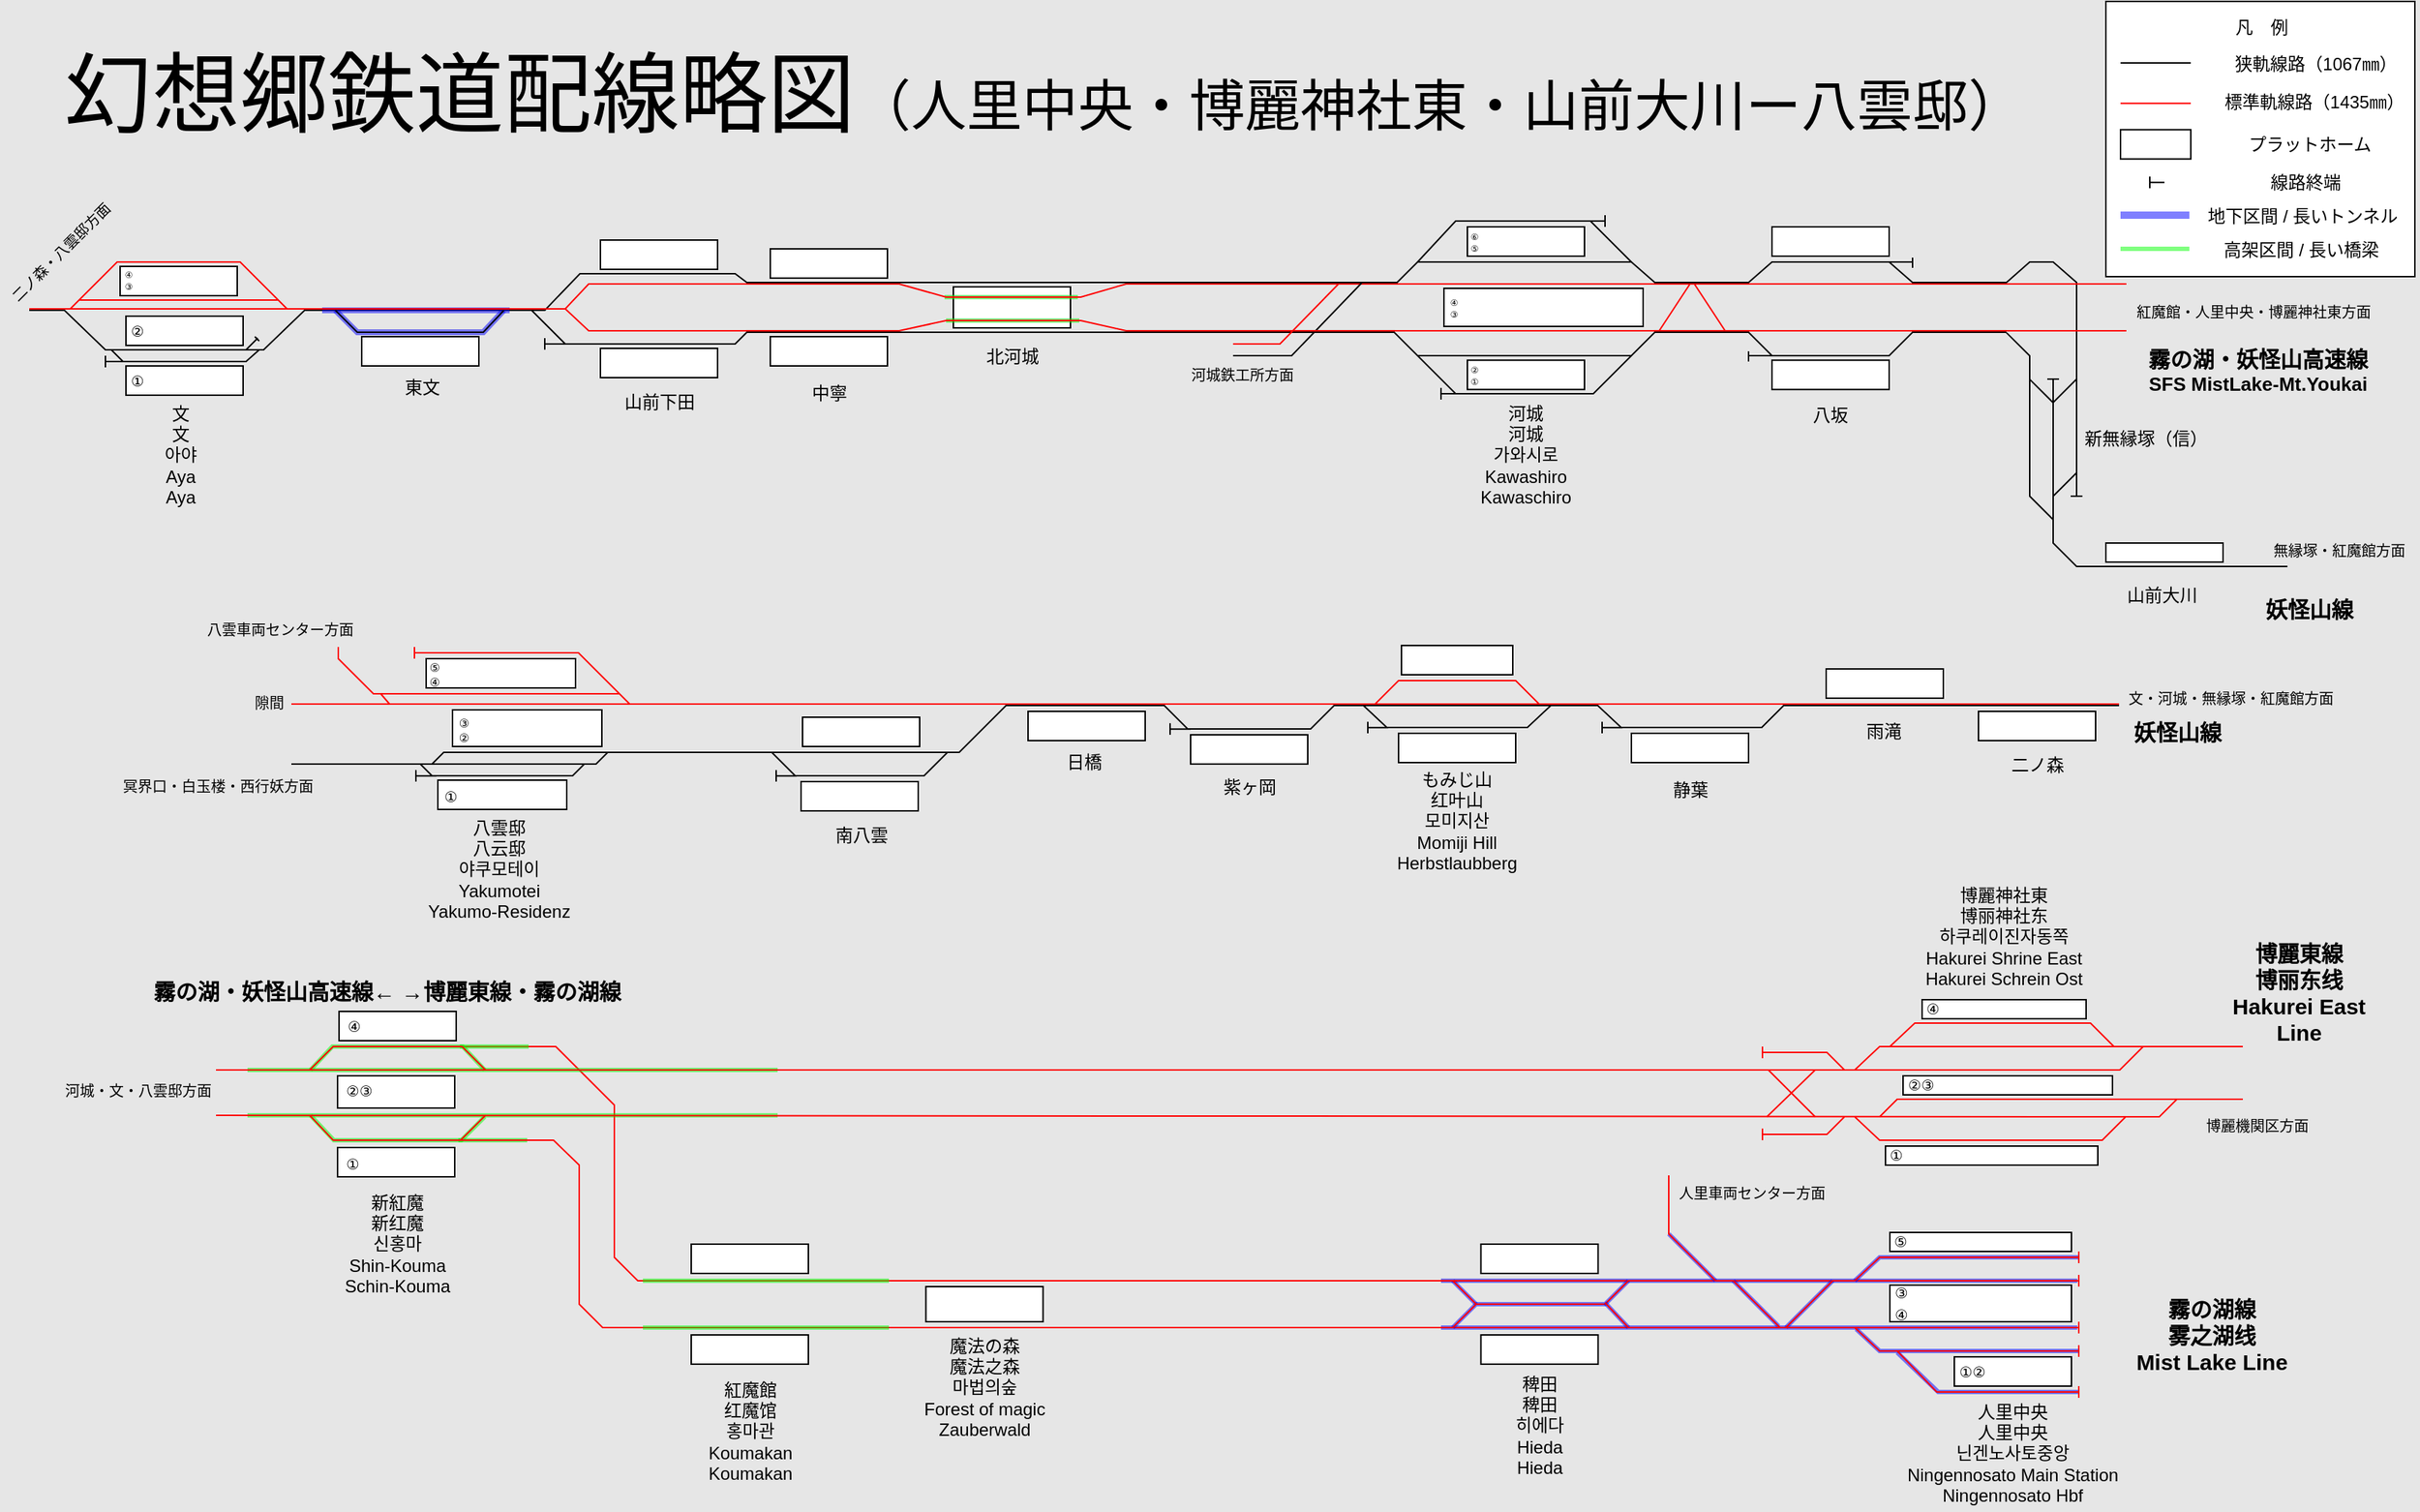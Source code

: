 <mxfile version="21.6.1" type="device">
  <diagram name="第 1 页" id="5KSprpMwUYVPSRvnmA9z">
    <mxGraphModel dx="989" dy="582" grid="1" gridSize="1" guides="1" tooltips="1" connect="1" arrows="1" fold="1" page="1" pageScale="1" pageWidth="1654" pageHeight="1169" background="#E6E6E6" math="0" shadow="0">
      <root>
        <mxCell id="0" />
        <mxCell id="1" parent="0" />
        <mxCell id="i0AeS2Ks9lLbDfTV0g2a-5" value="" style="endArrow=none;html=1;rounded=0;strokeColor=#0000FF;strokeWidth=3;shadow=0;opacity=50;" parent="1" edge="1">
          <mxGeometry width="50" height="50" relative="1" as="geometry">
            <mxPoint x="992" y="880" as="sourcePoint" />
            <mxPoint x="1008" y="896" as="targetPoint" />
          </mxGeometry>
        </mxCell>
        <mxCell id="ypG7EEHyFPwTHZ53WkMA-55" value="" style="endArrow=none;html=1;rounded=0;strokeColor=#0000FF;opacity=50;strokeWidth=3;" parent="1" edge="1">
          <mxGeometry width="50" height="50" relative="1" as="geometry">
            <mxPoint x="984" y="880" as="sourcePoint" />
            <mxPoint x="1418.51" y="880" as="targetPoint" />
          </mxGeometry>
        </mxCell>
        <mxCell id="ypG7EEHyFPwTHZ53WkMA-11" value="" style="endArrow=none;html=1;rounded=0;strokeColor=#FF0000;" parent="1" edge="1">
          <mxGeometry width="50" height="50" relative="1" as="geometry">
            <mxPoint x="315.51" y="720" as="sourcePoint" />
            <mxPoint x="1419.51" y="880" as="targetPoint" />
            <Array as="points">
              <mxPoint x="379.51" y="720" />
              <mxPoint x="419.51" y="760" />
              <mxPoint x="419.51" y="864" />
              <mxPoint x="435.51" y="880" />
              <mxPoint x="547.51" y="880" />
            </Array>
          </mxGeometry>
        </mxCell>
        <mxCell id="ypG7EEHyFPwTHZ53WkMA-84" value="" style="endArrow=none;html=1;rounded=0;strokeWidth=3;opacity=50;strokeColor=#00FF00;" parent="1" edge="1">
          <mxGeometry width="50" height="50" relative="1" as="geometry">
            <mxPoint x="313" y="784" as="sourcePoint" />
            <mxPoint x="360" y="784" as="targetPoint" />
          </mxGeometry>
        </mxCell>
        <mxCell id="ypG7EEHyFPwTHZ53WkMA-81" value="" style="endArrow=none;html=1;rounded=0;strokeWidth=3;opacity=50;strokeColor=#00FF00;" parent="1" edge="1">
          <mxGeometry width="50" height="50" relative="1" as="geometry">
            <mxPoint x="212" y="767" as="sourcePoint" />
            <mxPoint x="331" y="768" as="targetPoint" />
            <Array as="points">
              <mxPoint x="228" y="784" />
              <mxPoint x="315" y="784" />
            </Array>
          </mxGeometry>
        </mxCell>
        <mxCell id="ypG7EEHyFPwTHZ53WkMA-83" value="" style="endArrow=none;html=1;rounded=0;strokeWidth=3;opacity=50;strokeColor=#00FF00;" parent="1" edge="1">
          <mxGeometry width="50" height="50" relative="1" as="geometry">
            <mxPoint x="314" y="720" as="sourcePoint" />
            <mxPoint x="361" y="720" as="targetPoint" />
          </mxGeometry>
        </mxCell>
        <mxCell id="ypG7EEHyFPwTHZ53WkMA-80" value="" style="endArrow=none;html=1;rounded=0;strokeWidth=3;opacity=50;strokeColor=#00FF00;" parent="1" edge="1">
          <mxGeometry width="50" height="50" relative="1" as="geometry">
            <mxPoint x="212" y="736" as="sourcePoint" />
            <mxPoint x="331" y="736" as="targetPoint" />
            <Array as="points">
              <mxPoint x="227" y="720" />
              <mxPoint x="316" y="720" />
            </Array>
          </mxGeometry>
        </mxCell>
        <mxCell id="ypG7EEHyFPwTHZ53WkMA-79" value="" style="endArrow=none;html=1;rounded=0;strokeWidth=3;opacity=50;strokeColor=#00FF00;" parent="1" edge="1">
          <mxGeometry width="50" height="50" relative="1" as="geometry">
            <mxPoint x="169" y="736" as="sourcePoint" />
            <mxPoint x="531" y="736" as="targetPoint" />
          </mxGeometry>
        </mxCell>
        <mxCell id="ypG7EEHyFPwTHZ53WkMA-78" value="" style="endArrow=none;html=1;rounded=0;strokeWidth=3;opacity=50;strokeColor=#00FF00;" parent="1" edge="1">
          <mxGeometry width="50" height="50" relative="1" as="geometry">
            <mxPoint x="169" y="767" as="sourcePoint" />
            <mxPoint x="531" y="767" as="targetPoint" />
          </mxGeometry>
        </mxCell>
        <mxCell id="ypG7EEHyFPwTHZ53WkMA-9" value="" style="rounded=0;whiteSpace=wrap;html=1;" parent="1" vertex="1">
          <mxGeometry x="230.513" y="789.003" width="80" height="20" as="geometry" />
        </mxCell>
        <mxCell id="ypG7EEHyFPwTHZ53WkMA-63" value="" style="endArrow=none;html=1;rounded=0;strokeColor=#0000FF;opacity=50;strokeWidth=3;" parent="1" edge="1">
          <mxGeometry width="50" height="50" relative="1" as="geometry">
            <mxPoint x="1251.51" y="880" as="sourcePoint" />
            <mxPoint x="1219.51" y="912" as="targetPoint" />
          </mxGeometry>
        </mxCell>
        <mxCell id="ypG7EEHyFPwTHZ53WkMA-62" value="" style="endArrow=none;html=1;rounded=0;strokeColor=#0000FF;opacity=50;strokeWidth=3;" parent="1" edge="1">
          <mxGeometry width="50" height="50" relative="1" as="geometry">
            <mxPoint x="1183.51" y="880" as="sourcePoint" />
            <mxPoint x="1214.51" y="911" as="targetPoint" />
          </mxGeometry>
        </mxCell>
        <mxCell id="ypG7EEHyFPwTHZ53WkMA-64" value="" style="endArrow=none;html=1;rounded=0;strokeColor=#0000FF;opacity=50;strokeWidth=3;" parent="1" edge="1">
          <mxGeometry width="50" height="50" relative="1" as="geometry">
            <mxPoint x="1139.51" y="848" as="sourcePoint" />
            <mxPoint x="1171.51" y="880" as="targetPoint" />
          </mxGeometry>
        </mxCell>
        <mxCell id="ypG7EEHyFPwTHZ53WkMA-59" value="" style="endArrow=none;html=1;rounded=0;strokeColor=#0000FF;opacity=50;strokeWidth=3;" parent="1" edge="1">
          <mxGeometry width="50" height="50" relative="1" as="geometry">
            <mxPoint x="1295.51" y="929" as="sourcePoint" />
            <mxPoint x="1419.51" y="956" as="targetPoint" />
            <Array as="points">
              <mxPoint x="1323.51" y="956" />
            </Array>
          </mxGeometry>
        </mxCell>
        <mxCell id="ypG7EEHyFPwTHZ53WkMA-58" value="" style="endArrow=none;html=1;rounded=0;strokeColor=#0000FF;opacity=50;strokeWidth=3;" parent="1" edge="1">
          <mxGeometry width="50" height="50" relative="1" as="geometry">
            <mxPoint x="1267.51" y="913" as="sourcePoint" />
            <mxPoint x="1419.51" y="928" as="targetPoint" />
            <Array as="points">
              <mxPoint x="1283.51" y="928" />
            </Array>
          </mxGeometry>
        </mxCell>
        <mxCell id="ypG7EEHyFPwTHZ53WkMA-56" value="" style="endArrow=none;html=1;rounded=0;strokeColor=#0000FF;opacity=50;strokeWidth=3;" parent="1" edge="1">
          <mxGeometry width="50" height="50" relative="1" as="geometry">
            <mxPoint x="984" y="912" as="sourcePoint" />
            <mxPoint x="1418.51" y="912" as="targetPoint" />
          </mxGeometry>
        </mxCell>
        <mxCell id="ypG7EEHyFPwTHZ53WkMA-57" value="" style="endArrow=none;html=1;rounded=0;strokeColor=#0000FF;opacity=50;strokeWidth=3;" parent="1" edge="1">
          <mxGeometry width="50" height="50" relative="1" as="geometry">
            <mxPoint x="1266.51" y="880" as="sourcePoint" />
            <mxPoint x="1419.51" y="864" as="targetPoint" />
            <Array as="points">
              <mxPoint x="1283.51" y="864" />
            </Array>
          </mxGeometry>
        </mxCell>
        <mxCell id="KtXsPofMgnDcvh5g8k0R-57" value="" style="rounded=0;whiteSpace=wrap;html=1;" parent="1" vertex="1">
          <mxGeometry x="1438" y="6" width="211" height="188" as="geometry" />
        </mxCell>
        <mxCell id="72b6C9pwPzfKn4SDCL0b-29" value="" style="endArrow=none;html=1;rounded=0;strokeColor=#0000FF;opacity=50;strokeWidth=4;" parent="1" edge="1">
          <mxGeometry width="50" height="50" relative="1" as="geometry">
            <mxPoint x="229" y="217" as="sourcePoint" />
            <mxPoint x="344" y="217" as="targetPoint" />
            <Array as="points">
              <mxPoint x="244" y="232" />
              <mxPoint x="330" y="232" />
            </Array>
          </mxGeometry>
        </mxCell>
        <mxCell id="EGFDkehEQVp23pimZ-VM-26" value="" style="endArrow=none;html=1;rounded=0;" parent="1" edge="1">
          <mxGeometry width="50" height="50" relative="1" as="geometry">
            <mxPoint x="363" y="217" as="sourcePoint" />
            <mxPoint x="1370" y="232" as="targetPoint" />
            <Array as="points">
              <mxPoint x="386" y="240" />
              <mxPoint x="502" y="240" />
              <mxPoint x="510" y="232" />
              <mxPoint x="952" y="232" />
              <mxPoint x="968" y="248" />
              <mxPoint x="994" y="248" />
              <mxPoint x="1114" y="248" />
              <mxPoint x="1130" y="232" />
              <mxPoint x="1194" y="232" />
              <mxPoint x="1210" y="248" />
              <mxPoint x="1290" y="248" />
              <mxPoint x="1306" y="232" />
            </Array>
          </mxGeometry>
        </mxCell>
        <mxCell id="EGFDkehEQVp23pimZ-VM-25" value="" style="endArrow=none;html=1;rounded=0;" parent="1" edge="1">
          <mxGeometry width="50" height="50" relative="1" as="geometry">
            <mxPoint x="20" y="217" as="sourcePoint" />
            <mxPoint x="1370" y="198" as="targetPoint" />
            <Array as="points">
              <mxPoint x="44" y="217" />
              <mxPoint x="72" y="244" />
              <mxPoint x="180" y="244" />
              <mxPoint x="208" y="217" />
              <mxPoint x="372" y="217" />
              <mxPoint x="396" y="192" />
              <mxPoint x="502" y="192" />
              <mxPoint x="510" y="198" />
              <mxPoint x="954" y="198" />
              <mxPoint x="968" y="184" />
              <mxPoint x="1114" y="184" />
              <mxPoint x="1130" y="198" />
              <mxPoint x="1194" y="198" />
              <mxPoint x="1210" y="184" />
              <mxPoint x="1290" y="184" />
              <mxPoint x="1306" y="198" />
            </Array>
          </mxGeometry>
        </mxCell>
        <mxCell id="EGFDkehEQVp23pimZ-VM-71" value="" style="rounded=0;whiteSpace=wrap;html=1;" parent="1" vertex="1">
          <mxGeometry x="1438" y="376" width="80" height="12.99" as="geometry" />
        </mxCell>
        <mxCell id="EGFDkehEQVp23pimZ-VM-72" value="" style="rounded=0;whiteSpace=wrap;html=1;" parent="1" vertex="1">
          <mxGeometry x="1210" y="160" width="80" height="20" as="geometry" />
        </mxCell>
        <mxCell id="EGFDkehEQVp23pimZ-VM-74" value="" style="rounded=0;whiteSpace=wrap;html=1;" parent="1" vertex="1">
          <mxGeometry x="410.002" y="243.003" width="80" height="20" as="geometry" />
        </mxCell>
        <mxCell id="EGFDkehEQVp23pimZ-VM-75" value="" style="rounded=0;whiteSpace=wrap;html=1;" parent="1" vertex="1">
          <mxGeometry x="526.002" y="175.003" width="80" height="20" as="geometry" />
        </mxCell>
        <mxCell id="EGFDkehEQVp23pimZ-VM-76" value="" style="rounded=0;whiteSpace=wrap;html=1;" parent="1" vertex="1">
          <mxGeometry x="526.005" y="234.995" width="80" height="20" as="geometry" />
        </mxCell>
        <mxCell id="EGFDkehEQVp23pimZ-VM-77" value="" style="rounded=0;whiteSpace=wrap;html=1;" parent="1" vertex="1">
          <mxGeometry x="651" y="201" width="80" height="28" as="geometry" />
        </mxCell>
        <mxCell id="EGFDkehEQVp23pimZ-VM-109" value="山前大川" style="text;strokeColor=none;align=center;fillColor=none;html=1;verticalAlign=middle;whiteSpace=wrap;rounded=0;" parent="1" vertex="1">
          <mxGeometry x="1439" y="397" width="75" height="30" as="geometry" />
        </mxCell>
        <mxCell id="EGFDkehEQVp23pimZ-VM-111" value="八坂" style="text;strokeColor=none;align=center;fillColor=none;html=1;verticalAlign=middle;whiteSpace=wrap;rounded=0;" parent="1" vertex="1">
          <mxGeometry x="1220.004" y="273.996" width="60" height="30" as="geometry" />
        </mxCell>
        <mxCell id="EGFDkehEQVp23pimZ-VM-117" value="&lt;font style=&quot;font-size: 10px;&quot;&gt;無縁塚・紅魔館方面&lt;/font&gt;" style="text;strokeColor=none;align=center;fillColor=none;html=1;verticalAlign=middle;whiteSpace=wrap;rounded=0;" parent="1" vertex="1">
          <mxGeometry x="1549" y="374" width="97" height="14" as="geometry" />
        </mxCell>
        <mxCell id="EGFDkehEQVp23pimZ-VM-120" value="&lt;font style=&quot;&quot;&gt;&lt;font style=&quot;font-size: 60px;&quot;&gt;幻想郷鉄道&lt;/font&gt;&lt;font style=&quot;&quot;&gt;&lt;font style=&quot;font-size: 60px;&quot;&gt;配&lt;/font&gt;&lt;span style=&quot;font-size: 60px;&quot;&gt;線略図&lt;/span&gt;&lt;font style=&quot;font-size: 38px;&quot;&gt;（人里中央・博麗神社東・山前大川ー八雲邸）&lt;/font&gt;&lt;/font&gt;&lt;/font&gt;" style="text;strokeColor=none;align=left;fillColor=none;html=1;verticalAlign=middle;whiteSpace=wrap;rounded=0;" parent="1" vertex="1">
          <mxGeometry x="41.51" y="22" width="1477.49" height="96" as="geometry" />
        </mxCell>
        <mxCell id="-fVv7rPrCd2kUO5Vlaj1-45" value="&lt;span style=&quot;border-color: var(--border-color);&quot;&gt;&lt;b style=&quot;font-size: 15px;&quot;&gt;霧の湖・妖怪山高速線&lt;/b&gt;&lt;br&gt;&lt;font style=&quot;font-size: 13px;&quot;&gt;&lt;b&gt;SFS MistLake-Mt.Youkai&lt;/b&gt;&lt;/font&gt;&lt;br&gt;&lt;/span&gt;" style="text;strokeColor=none;align=center;fillColor=none;html=1;verticalAlign=middle;whiteSpace=wrap;rounded=0;" parent="1" vertex="1">
          <mxGeometry x="1447" y="241" width="190" height="34" as="geometry" />
        </mxCell>
        <mxCell id="JexUMbqz_i8q1vHDtlvt-4" value="" style="rounded=0;whiteSpace=wrap;html=1;" parent="1" vertex="1">
          <mxGeometry x="1001.999" y="251.11" width="80" height="20" as="geometry" />
        </mxCell>
        <mxCell id="JexUMbqz_i8q1vHDtlvt-5" value="" style="rounded=0;whiteSpace=wrap;html=1;" parent="1" vertex="1">
          <mxGeometry x="986" y="202" width="136" height="26" as="geometry" />
        </mxCell>
        <mxCell id="JexUMbqz_i8q1vHDtlvt-8" value="中寧" style="text;strokeColor=none;align=center;fillColor=none;html=1;verticalAlign=middle;whiteSpace=wrap;rounded=0;" parent="1" vertex="1">
          <mxGeometry x="529.507" y="258.997" width="72.99" height="30" as="geometry" />
        </mxCell>
        <mxCell id="JexUMbqz_i8q1vHDtlvt-9" value="北河城" style="text;html=1;align=center;verticalAlign=middle;resizable=0;points=[];autosize=1;strokeColor=none;fillColor=none;" parent="1" vertex="1">
          <mxGeometry x="663.5" y="235" width="55" height="27" as="geometry" />
        </mxCell>
        <mxCell id="JexUMbqz_i8q1vHDtlvt-10" value="" style="endArrow=none;html=1;rounded=0;strokeColor=#0000FF;opacity=50;strokeWidth=4;" parent="1" edge="1">
          <mxGeometry width="50" height="50" relative="1" as="geometry">
            <mxPoint x="220" y="217" as="sourcePoint" />
            <mxPoint x="347.997" y="216.997" as="targetPoint" />
          </mxGeometry>
        </mxCell>
        <mxCell id="JexUMbqz_i8q1vHDtlvt-30" value="" style="endArrow=none;html=1;rounded=0;strokeWidth=3;opacity=50;strokeColor=#00FF00;" parent="1" edge="1">
          <mxGeometry width="50" height="50" relative="1" as="geometry">
            <mxPoint x="645" y="208.0" as="sourcePoint" />
            <mxPoint x="736" y="208" as="targetPoint" />
          </mxGeometry>
        </mxCell>
        <mxCell id="MQCNvjB19mM8f6MObw2a-3" value="" style="endArrow=none;html=1;rounded=0;" parent="1" edge="1">
          <mxGeometry width="50" height="50" relative="1" as="geometry">
            <mxPoint x="1402" y="360" as="sourcePoint" />
            <mxPoint x="1370" y="232.2" as="targetPoint" />
            <Array as="points">
              <mxPoint x="1386" y="344" />
              <mxPoint x="1386" y="248.1" />
            </Array>
          </mxGeometry>
        </mxCell>
        <mxCell id="MQCNvjB19mM8f6MObw2a-4" value="" style="endArrow=none;html=1;rounded=0;" parent="1" edge="1">
          <mxGeometry width="50" height="50" relative="1" as="geometry">
            <mxPoint x="1402" y="344" as="sourcePoint" />
            <mxPoint x="1370" y="198.1" as="targetPoint" />
            <Array as="points">
              <mxPoint x="1418" y="328" />
              <mxPoint x="1418" y="198" />
              <mxPoint x="1402" y="184" />
              <mxPoint x="1386" y="184" />
            </Array>
          </mxGeometry>
        </mxCell>
        <mxCell id="MQCNvjB19mM8f6MObw2a-5" value="" style="endArrow=none;html=1;rounded=0;" parent="1" edge="1">
          <mxGeometry width="50" height="50" relative="1" as="geometry">
            <mxPoint x="1562" y="392" as="sourcePoint" />
            <mxPoint x="1402" y="264" as="targetPoint" />
            <Array as="points">
              <mxPoint x="1418" y="392" />
              <mxPoint x="1402" y="376" />
            </Array>
          </mxGeometry>
        </mxCell>
        <mxCell id="MQCNvjB19mM8f6MObw2a-6" value="" style="endArrow=none;html=1;rounded=0;" parent="1" edge="1">
          <mxGeometry width="50" height="50" relative="1" as="geometry">
            <mxPoint x="1402" y="280.1" as="sourcePoint" />
            <mxPoint x="1386" y="264.2" as="targetPoint" />
          </mxGeometry>
        </mxCell>
        <mxCell id="MQCNvjB19mM8f6MObw2a-7" value="" style="endArrow=none;html=1;rounded=0;" parent="1" edge="1">
          <mxGeometry width="50" height="50" relative="1" as="geometry">
            <mxPoint x="1402" y="280" as="sourcePoint" />
            <mxPoint x="1418" y="264" as="targetPoint" />
          </mxGeometry>
        </mxCell>
        <mxCell id="MQCNvjB19mM8f6MObw2a-8" value="" style="endArrow=none;html=1;rounded=0;" parent="1" edge="1">
          <mxGeometry width="50" height="50" relative="1" as="geometry">
            <mxPoint x="1406" y="264" as="sourcePoint" />
            <mxPoint x="1398" y="264" as="targetPoint" />
          </mxGeometry>
        </mxCell>
        <mxCell id="MQCNvjB19mM8f6MObw2a-9" value="" style="endArrow=none;html=1;rounded=0;" parent="1" edge="1">
          <mxGeometry width="50" height="50" relative="1" as="geometry">
            <mxPoint x="1418" y="344" as="sourcePoint" />
            <mxPoint x="1418" y="328" as="targetPoint" />
          </mxGeometry>
        </mxCell>
        <mxCell id="MQCNvjB19mM8f6MObw2a-10" value="" style="endArrow=none;html=1;rounded=0;" parent="1" edge="1">
          <mxGeometry width="50" height="50" relative="1" as="geometry">
            <mxPoint x="1414" y="344" as="sourcePoint" />
            <mxPoint x="1422" y="344" as="targetPoint" />
          </mxGeometry>
        </mxCell>
        <mxCell id="MQCNvjB19mM8f6MObw2a-13" value="" style="endArrow=none;html=1;rounded=0;strokeColor=#FF0000;strokeWidth=1;" parent="1" edge="1">
          <mxGeometry width="50" height="50" relative="1" as="geometry">
            <mxPoint x="20" y="216" as="sourcePoint" />
            <mxPoint x="1452" y="199" as="targetPoint" />
            <Array as="points">
              <mxPoint x="216" y="216" />
              <mxPoint x="386" y="216" />
              <mxPoint x="402" y="199" />
              <mxPoint x="614" y="199" />
              <mxPoint x="646" y="208" />
              <mxPoint x="738" y="208" />
              <mxPoint x="769" y="199" />
            </Array>
          </mxGeometry>
        </mxCell>
        <mxCell id="MQCNvjB19mM8f6MObw2a-14" value="&lt;span style=&quot;font-size: 15px;&quot;&gt;&lt;b&gt;妖怪山線&lt;/b&gt;&lt;/span&gt;" style="text;strokeColor=none;align=center;fillColor=none;html=1;verticalAlign=middle;whiteSpace=wrap;rounded=0;" parent="1" vertex="1">
          <mxGeometry x="1546" y="412" width="62" height="17.89" as="geometry" />
        </mxCell>
        <mxCell id="MQCNvjB19mM8f6MObw2a-15" value="" style="rounded=0;whiteSpace=wrap;html=1;" parent="1" vertex="1">
          <mxGeometry x="1210" y="251.11" width="80" height="20" as="geometry" />
        </mxCell>
        <mxCell id="MQCNvjB19mM8f6MObw2a-16" value="" style="endArrow=none;html=1;rounded=0;strokeColor=#FF0000;" parent="1" edge="1">
          <mxGeometry width="50" height="50" relative="1" as="geometry">
            <mxPoint x="1133" y="231" as="sourcePoint" />
            <mxPoint x="1154" y="199" as="targetPoint" />
          </mxGeometry>
        </mxCell>
        <mxCell id="MQCNvjB19mM8f6MObw2a-17" value="" style="endArrow=none;html=1;rounded=0;strokeColor=#FF0000;" parent="1" edge="1">
          <mxGeometry width="50" height="50" relative="1" as="geometry">
            <mxPoint x="1178" y="231" as="sourcePoint" />
            <mxPoint x="1157" y="199" as="targetPoint" />
          </mxGeometry>
        </mxCell>
        <mxCell id="MQCNvjB19mM8f6MObw2a-19" value="" style="endArrow=none;html=1;rounded=0;" parent="1" edge="1">
          <mxGeometry width="50" height="50" relative="1" as="geometry">
            <mxPoint x="968" y="248" as="sourcePoint" />
            <mxPoint x="1114" y="248" as="targetPoint" />
            <Array as="points">
              <mxPoint x="994" y="274" />
              <mxPoint x="1088" y="274" />
            </Array>
          </mxGeometry>
        </mxCell>
        <mxCell id="MQCNvjB19mM8f6MObw2a-18" value="" style="rounded=0;whiteSpace=wrap;html=1;" parent="1" vertex="1">
          <mxGeometry x="1001.999" y="160.0" width="80" height="20" as="geometry" />
        </mxCell>
        <mxCell id="MQCNvjB19mM8f6MObw2a-20" value="" style="endArrow=none;html=1;rounded=0;" parent="1" edge="1">
          <mxGeometry width="50" height="50" relative="1" as="geometry">
            <mxPoint x="968" y="184" as="sourcePoint" />
            <mxPoint x="1114" y="184" as="targetPoint" />
            <Array as="points">
              <mxPoint x="994" y="156" />
              <mxPoint x="1086" y="156" />
            </Array>
          </mxGeometry>
        </mxCell>
        <mxCell id="MQCNvjB19mM8f6MObw2a-21" value="" style="endArrow=none;html=1;rounded=0;" parent="1" edge="1">
          <mxGeometry width="50" height="50" relative="1" as="geometry">
            <mxPoint x="842" y="248" as="sourcePoint" />
            <mxPoint x="930" y="198.1" as="targetPoint" />
            <Array as="points">
              <mxPoint x="882" y="248" />
            </Array>
          </mxGeometry>
        </mxCell>
        <mxCell id="MQCNvjB19mM8f6MObw2a-22" value="" style="endArrow=none;html=1;rounded=0;strokeColor=#FF0000;" parent="1" edge="1">
          <mxGeometry width="50" height="50" relative="1" as="geometry">
            <mxPoint x="842" y="240" as="sourcePoint" />
            <mxPoint x="914" y="199" as="targetPoint" />
            <Array as="points">
              <mxPoint x="866" y="240" />
              <mxPoint x="874" y="240" />
            </Array>
          </mxGeometry>
        </mxCell>
        <mxCell id="MQCNvjB19mM8f6MObw2a-24" value="" style="endArrow=none;html=1;rounded=0;" parent="1" edge="1">
          <mxGeometry width="50" height="50" relative="1" as="geometry">
            <mxPoint x="1194" y="248" as="sourcePoint" />
            <mxPoint x="1210" y="248" as="targetPoint" />
          </mxGeometry>
        </mxCell>
        <mxCell id="MQCNvjB19mM8f6MObw2a-25" value="" style="endArrow=none;html=1;rounded=0;" parent="1" edge="1">
          <mxGeometry width="50" height="50" relative="1" as="geometry">
            <mxPoint x="1290" y="184" as="sourcePoint" />
            <mxPoint x="1306" y="184" as="targetPoint" />
          </mxGeometry>
        </mxCell>
        <mxCell id="MQCNvjB19mM8f6MObw2a-26" value="" style="endArrow=none;html=1;rounded=0;" parent="1" edge="1">
          <mxGeometry width="50" height="50" relative="1" as="geometry">
            <mxPoint x="1194" y="252" as="sourcePoint" />
            <mxPoint x="1194" y="245" as="targetPoint" />
          </mxGeometry>
        </mxCell>
        <mxCell id="MQCNvjB19mM8f6MObw2a-27" value="" style="endArrow=none;html=1;rounded=0;" parent="1" edge="1">
          <mxGeometry width="50" height="50" relative="1" as="geometry">
            <mxPoint x="1306" y="188" as="sourcePoint" />
            <mxPoint x="1306" y="181" as="targetPoint" />
          </mxGeometry>
        </mxCell>
        <mxCell id="MQCNvjB19mM8f6MObw2a-29" value="" style="rounded=0;whiteSpace=wrap;html=1;" parent="1" vertex="1">
          <mxGeometry x="410.002" y="169.003" width="80" height="20" as="geometry" />
        </mxCell>
        <mxCell id="MQCNvjB19mM8f6MObw2a-30" value="" style="endArrow=none;html=1;rounded=0;strokeWidth=3;opacity=50;strokeColor=#00FF00;" parent="1" edge="1">
          <mxGeometry width="50" height="50" relative="1" as="geometry">
            <mxPoint x="646" y="224.0" as="sourcePoint" />
            <mxPoint x="737" y="224" as="targetPoint" />
          </mxGeometry>
        </mxCell>
        <mxCell id="MQCNvjB19mM8f6MObw2a-12" value="" style="endArrow=none;html=1;rounded=0;strokeColor=#FF0000;strokeWidth=1;" parent="1" edge="1">
          <mxGeometry width="50" height="50" relative="1" as="geometry">
            <mxPoint x="386" y="216" as="sourcePoint" />
            <mxPoint x="1452" y="231" as="targetPoint" />
            <Array as="points">
              <mxPoint x="402" y="231" />
              <mxPoint x="614" y="231" />
              <mxPoint x="646" y="224" />
              <mxPoint x="738" y="224" />
              <mxPoint x="769" y="231" />
            </Array>
          </mxGeometry>
        </mxCell>
        <mxCell id="72b6C9pwPzfKn4SDCL0b-1" value="河城&lt;div&gt;河城&lt;/div&gt;&lt;div&gt;가와시로&lt;br&gt;&lt;/div&gt;&lt;div&gt;Kawashiro&lt;/div&gt;&lt;div&gt;Kawaschiro&lt;/div&gt;" style="text;strokeColor=none;align=center;fillColor=none;html=1;verticalAlign=middle;whiteSpace=wrap;rounded=0;" parent="1" vertex="1">
          <mxGeometry x="1012" y="277" width="60" height="78" as="geometry" />
        </mxCell>
        <mxCell id="72b6C9pwPzfKn4SDCL0b-2" value="&lt;font style=&quot;font-size: 10px;&quot;&gt;河城鉄工所方面&lt;/font&gt;" style="text;strokeColor=none;align=center;fillColor=none;html=1;verticalAlign=middle;whiteSpace=wrap;rounded=0;" parent="1" vertex="1">
          <mxGeometry x="809" y="254" width="79" height="14" as="geometry" />
        </mxCell>
        <mxCell id="72b6C9pwPzfKn4SDCL0b-3" value="山前下田" style="text;strokeColor=none;align=center;fillColor=none;html=1;verticalAlign=middle;whiteSpace=wrap;rounded=0;" parent="1" vertex="1">
          <mxGeometry x="413.507" y="264.997" width="72.99" height="30" as="geometry" />
        </mxCell>
        <mxCell id="EGFDkehEQVp23pimZ-VM-124" value="&lt;span style=&quot;font-size: 6px;&quot;&gt;④&lt;/span&gt;&lt;br&gt;&lt;div style=&quot;font-size: 6px;&quot;&gt;③&lt;/div&gt;" style="text;strokeColor=none;align=center;fillColor=none;html=1;verticalAlign=middle;whiteSpace=wrap;rounded=0;" parent="1" vertex="1">
          <mxGeometry x="989" y="205" width="8" height="16" as="geometry" />
        </mxCell>
        <mxCell id="72b6C9pwPzfKn4SDCL0b-5" value="&lt;span style=&quot;font-size: 6px;&quot;&gt;⑥&lt;/span&gt;&lt;br&gt;&lt;div style=&quot;font-size: 6px;&quot;&gt;⑤&lt;/div&gt;" style="text;strokeColor=none;align=center;fillColor=none;html=1;verticalAlign=middle;whiteSpace=wrap;rounded=0;" parent="1" vertex="1">
          <mxGeometry x="1003" y="160" width="8" height="16" as="geometry" />
        </mxCell>
        <mxCell id="72b6C9pwPzfKn4SDCL0b-6" value="&lt;span style=&quot;font-size: 6px;&quot;&gt;②&lt;/span&gt;&lt;div&gt;&lt;div style=&quot;font-size: 6px;&quot;&gt;①&lt;/div&gt;&lt;/div&gt;" style="text;strokeColor=none;align=center;fillColor=none;html=1;verticalAlign=middle;whiteSpace=wrap;rounded=0;" parent="1" vertex="1">
          <mxGeometry x="1003" y="251.11" width="8" height="16" as="geometry" />
        </mxCell>
        <mxCell id="72b6C9pwPzfKn4SDCL0b-7" value="新無縁塚（信）" style="text;strokeColor=none;align=center;fillColor=none;html=1;verticalAlign=middle;whiteSpace=wrap;rounded=0;" parent="1" vertex="1">
          <mxGeometry x="1419" y="290" width="93" height="30" as="geometry" />
        </mxCell>
        <mxCell id="72b6C9pwPzfKn4SDCL0b-8" value="凡　例" style="text;html=1;align=center;verticalAlign=middle;resizable=0;points=[];autosize=1;strokeColor=none;fillColor=none;" parent="1" vertex="1">
          <mxGeometry x="1516" y="10" width="55" height="27" as="geometry" />
        </mxCell>
        <mxCell id="72b6C9pwPzfKn4SDCL0b-9" value="" style="endArrow=none;html=1;rounded=0;" parent="1" edge="1">
          <mxGeometry width="50" height="50" relative="1" as="geometry">
            <mxPoint x="1086" y="156" as="sourcePoint" />
            <mxPoint x="1096" y="156" as="targetPoint" />
          </mxGeometry>
        </mxCell>
        <mxCell id="72b6C9pwPzfKn4SDCL0b-10" value="" style="endArrow=none;html=1;rounded=0;" parent="1" edge="1">
          <mxGeometry width="50" height="50" relative="1" as="geometry">
            <mxPoint x="1096" y="160" as="sourcePoint" />
            <mxPoint x="1096" y="152" as="targetPoint" />
          </mxGeometry>
        </mxCell>
        <mxCell id="72b6C9pwPzfKn4SDCL0b-11" value="" style="endArrow=none;html=1;rounded=0;" parent="1" edge="1">
          <mxGeometry width="50" height="50" relative="1" as="geometry">
            <mxPoint x="984" y="274" as="sourcePoint" />
            <mxPoint x="994" y="274" as="targetPoint" />
          </mxGeometry>
        </mxCell>
        <mxCell id="72b6C9pwPzfKn4SDCL0b-12" value="" style="endArrow=none;html=1;rounded=0;" parent="1" edge="1">
          <mxGeometry width="50" height="50" relative="1" as="geometry">
            <mxPoint x="984" y="278" as="sourcePoint" />
            <mxPoint x="984" y="270" as="targetPoint" />
          </mxGeometry>
        </mxCell>
        <mxCell id="72b6C9pwPzfKn4SDCL0b-13" value="" style="endArrow=none;html=1;rounded=0;" parent="1" edge="1">
          <mxGeometry width="50" height="50" relative="1" as="geometry">
            <mxPoint x="372" y="240" as="sourcePoint" />
            <mxPoint x="386" y="240" as="targetPoint" />
          </mxGeometry>
        </mxCell>
        <mxCell id="72b6C9pwPzfKn4SDCL0b-14" value="" style="endArrow=none;html=1;rounded=0;" parent="1" edge="1">
          <mxGeometry width="50" height="50" relative="1" as="geometry">
            <mxPoint x="372" y="243.89" as="sourcePoint" />
            <mxPoint x="372" y="236" as="targetPoint" />
          </mxGeometry>
        </mxCell>
        <mxCell id="72b6C9pwPzfKn4SDCL0b-15" value="" style="endArrow=none;html=1;rounded=0;" parent="1" edge="1">
          <mxGeometry width="50" height="50" relative="1" as="geometry">
            <mxPoint x="229" y="217" as="sourcePoint" />
            <mxPoint x="344" y="217.11" as="targetPoint" />
            <Array as="points">
              <mxPoint x="244" y="232" />
              <mxPoint x="330" y="232" />
            </Array>
          </mxGeometry>
        </mxCell>
        <mxCell id="72b6C9pwPzfKn4SDCL0b-16" value="" style="rounded=0;whiteSpace=wrap;html=1;" parent="1" vertex="1">
          <mxGeometry x="247.002" y="235.003" width="80" height="20" as="geometry" />
        </mxCell>
        <mxCell id="72b6C9pwPzfKn4SDCL0b-17" value="" style="rounded=0;whiteSpace=wrap;html=1;" parent="1" vertex="1">
          <mxGeometry x="86.002" y="221.003" width="80" height="20" as="geometry" />
        </mxCell>
        <mxCell id="72b6C9pwPzfKn4SDCL0b-18" value="" style="endArrow=none;html=1;rounded=0;" parent="1" edge="1">
          <mxGeometry width="50" height="50" relative="1" as="geometry">
            <mxPoint x="72" y="252" as="sourcePoint" />
            <mxPoint x="177" y="244" as="targetPoint" />
            <Array as="points">
              <mxPoint x="168" y="252" />
            </Array>
          </mxGeometry>
        </mxCell>
        <mxCell id="72b6C9pwPzfKn4SDCL0b-19" value="" style="rounded=0;whiteSpace=wrap;html=1;" parent="1" vertex="1">
          <mxGeometry x="86.002" y="255.003" width="80" height="20" as="geometry" />
        </mxCell>
        <mxCell id="72b6C9pwPzfKn4SDCL0b-22" value="" style="endArrow=none;html=1;rounded=0;" parent="1" edge="1">
          <mxGeometry width="50" height="50" relative="1" as="geometry">
            <mxPoint x="76" y="244" as="sourcePoint" />
            <mxPoint x="84" y="252" as="targetPoint" />
          </mxGeometry>
        </mxCell>
        <mxCell id="72b6C9pwPzfKn4SDCL0b-23" value="" style="endArrow=none;html=1;rounded=0;" parent="1" edge="1">
          <mxGeometry width="50" height="50" relative="1" as="geometry">
            <mxPoint x="72" y="256" as="sourcePoint" />
            <mxPoint x="72" y="248" as="targetPoint" />
          </mxGeometry>
        </mxCell>
        <mxCell id="72b6C9pwPzfKn4SDCL0b-24" value="" style="endArrow=none;html=1;rounded=0;" parent="1" edge="1">
          <mxGeometry width="50" height="50" relative="1" as="geometry">
            <mxPoint x="168" y="244" as="sourcePoint" />
            <mxPoint x="176" y="236" as="targetPoint" />
          </mxGeometry>
        </mxCell>
        <mxCell id="72b6C9pwPzfKn4SDCL0b-25" value="" style="endArrow=none;html=1;rounded=0;" parent="1" edge="1">
          <mxGeometry width="50" height="50" relative="1" as="geometry">
            <mxPoint x="177" y="238" as="sourcePoint" />
            <mxPoint x="174" y="235" as="targetPoint" />
          </mxGeometry>
        </mxCell>
        <mxCell id="72b6C9pwPzfKn4SDCL0b-26" value="" style="endArrow=none;html=1;rounded=0;strokeColor=#FF0000;" parent="1" edge="1">
          <mxGeometry width="50" height="50" relative="1" as="geometry">
            <mxPoint x="48" y="216" as="sourcePoint" />
            <mxPoint x="196" y="216" as="targetPoint" />
            <Array as="points">
              <mxPoint x="80" y="184" />
              <mxPoint x="164" y="184" />
            </Array>
          </mxGeometry>
        </mxCell>
        <mxCell id="72b6C9pwPzfKn4SDCL0b-27" value="" style="rounded=0;whiteSpace=wrap;html=1;" parent="1" vertex="1">
          <mxGeometry x="82.002" y="187.003" width="80" height="20" as="geometry" />
        </mxCell>
        <mxCell id="72b6C9pwPzfKn4SDCL0b-28" value="" style="endArrow=none;html=1;rounded=0;strokeColor=#FF0000;" parent="1" edge="1">
          <mxGeometry width="50" height="50" relative="1" as="geometry">
            <mxPoint x="54" y="210" as="sourcePoint" />
            <mxPoint x="190" y="210" as="targetPoint" />
          </mxGeometry>
        </mxCell>
        <mxCell id="72b6C9pwPzfKn4SDCL0b-30" value="東文" style="text;strokeColor=none;align=center;fillColor=none;html=1;verticalAlign=middle;whiteSpace=wrap;rounded=0;" parent="1" vertex="1">
          <mxGeometry x="251.997" y="255.007" width="72.99" height="30" as="geometry" />
        </mxCell>
        <mxCell id="72b6C9pwPzfKn4SDCL0b-31" value="文&lt;div&gt;文&lt;/div&gt;&lt;div&gt;아야&lt;br&gt;&lt;/div&gt;&lt;div&gt;Aya&lt;/div&gt;&lt;div&gt;Aya&lt;/div&gt;" style="text;strokeColor=none;align=center;fillColor=none;html=1;verticalAlign=middle;whiteSpace=wrap;rounded=0;" parent="1" vertex="1">
          <mxGeometry x="87" y="277" width="72.99" height="77" as="geometry" />
        </mxCell>
        <mxCell id="72b6C9pwPzfKn4SDCL0b-32" value="&lt;span style=&quot;font-size: 6px;&quot;&gt;④&lt;/span&gt;&lt;br&gt;&lt;div style=&quot;font-size: 6px;&quot;&gt;③&lt;/div&gt;" style="text;strokeColor=none;align=center;fillColor=none;html=1;verticalAlign=middle;whiteSpace=wrap;rounded=0;" parent="1" vertex="1">
          <mxGeometry x="84" y="186" width="8" height="16" as="geometry" />
        </mxCell>
        <mxCell id="72b6C9pwPzfKn4SDCL0b-33" value="&lt;font style=&quot;font-size: 10px;&quot;&gt;②&lt;/font&gt;&lt;span style=&quot;color: rgba(0, 0, 0, 0); font-family: monospace; font-size: 0px; text-align: start; text-wrap: nowrap;&quot;&gt;%3CmxGraphModel%3E%3Croot%3E%3CmxCell%20id%3D%220%22%2F%3E%3CmxCell%20id%3D%221%22%20parent%3D%220%22%2F%3E%3CmxCell%20id%3D%222%22%20value%3D%22%26lt%3Bspan%20style%3D%26quot%3Bfont-size%3A%206px%3B%26quot%3B%26gt%3B%E2%91%A3%26lt%3B%2Fspan%26gt%3B%26lt%3Bbr%26gt%3B%26lt%3Bdiv%20style%3D%26quot%3Bfont-size%3A%206px%3B%26quot%3B%26gt%3B%E2%91%A2%26lt%3B%2Fdiv%26gt%3B%22%20style%3D%22text%3BstrokeColor%3Dnone%3Balign%3Dcenter%3BfillColor%3Dnone%3Bhtml%3D1%3BverticalAlign%3Dmiddle%3BwhiteSpace%3Dwrap%3Brounded%3D0%3B%22%20vertex%3D%221%22%20parent%3D%221%22%3E%3CmxGeometry%20x%3D%2284%22%20y%3D%22186%22%20width%3D%228%22%20height%3D%2216%22%20as%3D%22geometry%22%2F%3E%3C%2FmxCell%3E%3C%2Froot%3E%3C%2FmxGraphModel%3E&lt;/span&gt;" style="text;strokeColor=none;align=center;fillColor=none;html=1;verticalAlign=middle;whiteSpace=wrap;rounded=0;" parent="1" vertex="1">
          <mxGeometry x="87" y="223" width="14" height="16" as="geometry" />
        </mxCell>
        <mxCell id="72b6C9pwPzfKn4SDCL0b-34" value="&lt;span style=&quot;font-size: 10px;&quot;&gt;①&lt;/span&gt;" style="text;strokeColor=none;align=center;fillColor=none;html=1;verticalAlign=middle;whiteSpace=wrap;rounded=0;" parent="1" vertex="1">
          <mxGeometry x="87" y="257" width="14" height="16" as="geometry" />
        </mxCell>
        <mxCell id="72b6C9pwPzfKn4SDCL0b-35" value="&lt;font style=&quot;font-size: 10px;&quot;&gt;二ノ森・八雲邸方面&lt;/font&gt;" style="text;strokeColor=none;align=center;fillColor=none;html=1;verticalAlign=middle;whiteSpace=wrap;rounded=0;rotation=-45;" parent="1" vertex="1">
          <mxGeometry x="-9" y="170" width="101" height="14" as="geometry" />
        </mxCell>
        <mxCell id="KtXsPofMgnDcvh5g8k0R-1" value="" style="endArrow=none;html=1;rounded=0;" parent="1" edge="1">
          <mxGeometry width="50" height="50" relative="1" as="geometry">
            <mxPoint x="295" y="527" as="sourcePoint" />
            <mxPoint x="1447" y="487" as="targetPoint" />
            <Array as="points">
              <mxPoint x="303" y="519" />
              <mxPoint x="415" y="519" />
              <mxPoint x="519" y="519" />
              <mxPoint x="655" y="519" />
              <mxPoint x="687" y="487" />
              <mxPoint x="795" y="487" />
              <mxPoint x="811" y="503" />
              <mxPoint x="895" y="503" />
              <mxPoint x="911" y="487" />
              <mxPoint x="931" y="487" />
              <mxPoint x="947" y="502" />
              <mxPoint x="1043" y="502" />
              <mxPoint x="1059" y="487" />
              <mxPoint x="1091" y="487" />
              <mxPoint x="1107" y="502" />
              <mxPoint x="1203" y="502" />
              <mxPoint x="1218" y="487" />
            </Array>
          </mxGeometry>
        </mxCell>
        <mxCell id="KtXsPofMgnDcvh5g8k0R-2" value="" style="endArrow=none;html=1;rounded=0;strokeColor=#FF0000;" parent="1" edge="1">
          <mxGeometry width="50" height="50" relative="1" as="geometry">
            <mxPoint x="199" y="486" as="sourcePoint" />
            <mxPoint x="1447" y="486" as="targetPoint" />
          </mxGeometry>
        </mxCell>
        <mxCell id="KtXsPofMgnDcvh5g8k0R-3" value="" style="rounded=0;whiteSpace=wrap;html=1;" parent="1" vertex="1">
          <mxGeometry x="1247.003" y="462.003" width="80" height="20" as="geometry" />
        </mxCell>
        <mxCell id="KtXsPofMgnDcvh5g8k0R-4" value="" style="rounded=0;whiteSpace=wrap;html=1;" parent="1" vertex="1">
          <mxGeometry x="1114.003" y="506.003" width="80" height="20" as="geometry" />
        </mxCell>
        <mxCell id="KtXsPofMgnDcvh5g8k0R-5" value="" style="endArrow=none;html=1;rounded=0;strokeColor=#FF0000;" parent="1" edge="1">
          <mxGeometry width="50" height="50" relative="1" as="geometry">
            <mxPoint x="939" y="486" as="sourcePoint" />
            <mxPoint x="1051" y="486" as="targetPoint" />
            <Array as="points">
              <mxPoint x="955" y="470" />
              <mxPoint x="1035" y="470" />
            </Array>
          </mxGeometry>
        </mxCell>
        <mxCell id="KtXsPofMgnDcvh5g8k0R-6" value="" style="rounded=0;whiteSpace=wrap;html=1;" parent="1" vertex="1">
          <mxGeometry x="955.003" y="506.003" width="80" height="20" as="geometry" />
        </mxCell>
        <mxCell id="KtXsPofMgnDcvh5g8k0R-7" value="" style="endArrow=none;html=1;rounded=0;" parent="1" edge="1">
          <mxGeometry width="50" height="50" relative="1" as="geometry">
            <mxPoint x="931" y="487" as="sourcePoint" />
            <mxPoint x="1059" y="487" as="targetPoint" />
          </mxGeometry>
        </mxCell>
        <mxCell id="KtXsPofMgnDcvh5g8k0R-8" value="" style="rounded=0;whiteSpace=wrap;html=1;" parent="1" vertex="1">
          <mxGeometry x="1351.003" y="491.003" width="80" height="20" as="geometry" />
        </mxCell>
        <mxCell id="KtXsPofMgnDcvh5g8k0R-9" value="" style="rounded=0;whiteSpace=wrap;html=1;" parent="1" vertex="1">
          <mxGeometry x="957" y="446" width="76" height="20" as="geometry" />
        </mxCell>
        <mxCell id="KtXsPofMgnDcvh5g8k0R-10" value="" style="rounded=0;whiteSpace=wrap;html=1;" parent="1" vertex="1">
          <mxGeometry x="813.003" y="507.003" width="80" height="20" as="geometry" />
        </mxCell>
        <mxCell id="KtXsPofMgnDcvh5g8k0R-11" value="" style="rounded=0;whiteSpace=wrap;html=1;" parent="1" vertex="1">
          <mxGeometry x="702.003" y="491.003" width="80" height="20" as="geometry" />
        </mxCell>
        <mxCell id="KtXsPofMgnDcvh5g8k0R-12" value="" style="rounded=0;whiteSpace=wrap;html=1;" parent="1" vertex="1">
          <mxGeometry x="548.003" y="495.003" width="80" height="20" as="geometry" />
        </mxCell>
        <mxCell id="KtXsPofMgnDcvh5g8k0R-13" value="" style="endArrow=none;html=1;rounded=0;" parent="1" edge="1">
          <mxGeometry width="50" height="50" relative="1" as="geometry">
            <mxPoint x="527" y="519" as="sourcePoint" />
            <mxPoint x="647" y="519" as="targetPoint" />
            <Array as="points">
              <mxPoint x="543" y="535" />
              <mxPoint x="631" y="535" />
            </Array>
          </mxGeometry>
        </mxCell>
        <mxCell id="KtXsPofMgnDcvh5g8k0R-14" value="" style="rounded=0;whiteSpace=wrap;html=1;" parent="1" vertex="1">
          <mxGeometry x="547.003" y="539.003" width="80" height="20" as="geometry" />
        </mxCell>
        <mxCell id="KtXsPofMgnDcvh5g8k0R-15" value="" style="rounded=0;whiteSpace=wrap;html=1;" parent="1" vertex="1">
          <mxGeometry x="309" y="490" width="102" height="25" as="geometry" />
        </mxCell>
        <mxCell id="KtXsPofMgnDcvh5g8k0R-16" value="" style="endArrow=none;html=1;rounded=0;" parent="1" edge="1">
          <mxGeometry width="50" height="50" relative="1" as="geometry">
            <mxPoint x="199" y="527" as="sourcePoint" />
            <mxPoint x="415" y="519" as="targetPoint" />
            <Array as="points">
              <mxPoint x="407" y="527" />
            </Array>
          </mxGeometry>
        </mxCell>
        <mxCell id="KtXsPofMgnDcvh5g8k0R-17" value="" style="endArrow=none;html=1;rounded=0;" parent="1" edge="1">
          <mxGeometry width="50" height="50" relative="1" as="geometry">
            <mxPoint x="287" y="527" as="sourcePoint" />
            <mxPoint x="399" y="527" as="targetPoint" />
            <Array as="points">
              <mxPoint x="295" y="535" />
              <mxPoint x="391" y="535" />
            </Array>
          </mxGeometry>
        </mxCell>
        <mxCell id="KtXsPofMgnDcvh5g8k0R-18" value="" style="rounded=0;whiteSpace=wrap;html=1;" parent="1" vertex="1">
          <mxGeometry x="299" y="538" width="88" height="20" as="geometry" />
        </mxCell>
        <mxCell id="KtXsPofMgnDcvh5g8k0R-19" value="" style="endArrow=none;html=1;rounded=0;strokeColor=#FF0000;" parent="1" edge="1">
          <mxGeometry width="50" height="50" relative="1" as="geometry">
            <mxPoint x="231" y="447" as="sourcePoint" />
            <mxPoint x="430" y="486" as="targetPoint" />
            <Array as="points">
              <mxPoint x="231" y="455" />
              <mxPoint x="255" y="479" />
              <mxPoint x="423" y="479" />
            </Array>
          </mxGeometry>
        </mxCell>
        <mxCell id="KtXsPofMgnDcvh5g8k0R-20" value="" style="rounded=0;whiteSpace=wrap;html=1;" parent="1" vertex="1">
          <mxGeometry x="291" y="455" width="102" height="20" as="geometry" />
        </mxCell>
        <mxCell id="KtXsPofMgnDcvh5g8k0R-21" value="" style="endArrow=none;html=1;rounded=0;strokeColor=#FF0000;" parent="1" edge="1">
          <mxGeometry width="50" height="50" relative="1" as="geometry">
            <mxPoint x="283" y="451" as="sourcePoint" />
            <mxPoint x="423" y="479" as="targetPoint" />
            <Array as="points">
              <mxPoint x="395" y="451" />
            </Array>
          </mxGeometry>
        </mxCell>
        <mxCell id="KtXsPofMgnDcvh5g8k0R-22" value="" style="endArrow=none;html=1;rounded=0;strokeColor=#FF0000;" parent="1" edge="1">
          <mxGeometry width="50" height="50" relative="1" as="geometry">
            <mxPoint x="283" y="455" as="sourcePoint" />
            <mxPoint x="283" y="447" as="targetPoint" />
          </mxGeometry>
        </mxCell>
        <mxCell id="KtXsPofMgnDcvh5g8k0R-23" value="二ノ&lt;span style=&quot;background-color: initial;&quot;&gt;森&lt;/span&gt;" style="text;strokeColor=none;align=center;fillColor=none;html=1;verticalAlign=middle;whiteSpace=wrap;rounded=0;" parent="1" vertex="1">
          <mxGeometry x="1353.5" y="513" width="75" height="30" as="geometry" />
        </mxCell>
        <mxCell id="KtXsPofMgnDcvh5g8k0R-24" value="雨滝" style="text;strokeColor=none;align=center;fillColor=none;html=1;verticalAlign=middle;whiteSpace=wrap;rounded=0;" parent="1" vertex="1">
          <mxGeometry x="1249" y="490" width="75" height="30" as="geometry" />
        </mxCell>
        <mxCell id="KtXsPofMgnDcvh5g8k0R-25" value="静葉" style="text;strokeColor=none;align=center;fillColor=none;html=1;verticalAlign=middle;whiteSpace=wrap;rounded=0;" parent="1" vertex="1">
          <mxGeometry x="1116.5" y="530" width="75" height="30" as="geometry" />
        </mxCell>
        <mxCell id="KtXsPofMgnDcvh5g8k0R-26" value="&lt;div&gt;もみじ山&lt;/div&gt;&lt;div&gt;红叶山&lt;/div&gt;&lt;div&gt;모미지산&lt;br&gt;&lt;/div&gt;&lt;div&gt;Momiji Hill&lt;/div&gt;&lt;div&gt;Herbstlaubberg&lt;br&gt;&lt;/div&gt;" style="text;strokeColor=none;align=center;fillColor=none;html=1;verticalAlign=middle;whiteSpace=wrap;rounded=0;" parent="1" vertex="1">
          <mxGeometry x="954" y="529" width="82" height="74" as="geometry" />
        </mxCell>
        <mxCell id="KtXsPofMgnDcvh5g8k0R-27" value="紫ヶ岡" style="text;strokeColor=none;align=center;fillColor=none;html=1;verticalAlign=middle;whiteSpace=wrap;rounded=0;" parent="1" vertex="1">
          <mxGeometry x="815.5" y="528" width="75" height="30" as="geometry" />
        </mxCell>
        <mxCell id="KtXsPofMgnDcvh5g8k0R-28" value="日橋" style="text;strokeColor=none;align=center;fillColor=none;html=1;verticalAlign=middle;whiteSpace=wrap;rounded=0;" parent="1" vertex="1">
          <mxGeometry x="703" y="511" width="75" height="30" as="geometry" />
        </mxCell>
        <mxCell id="KtXsPofMgnDcvh5g8k0R-29" value="南八雲" style="text;strokeColor=none;align=center;fillColor=none;html=1;verticalAlign=middle;whiteSpace=wrap;rounded=0;" parent="1" vertex="1">
          <mxGeometry x="550.5" y="561" width="75" height="30" as="geometry" />
        </mxCell>
        <mxCell id="KtXsPofMgnDcvh5g8k0R-30" value="八雲邸&lt;div&gt;八云邸&lt;/div&gt;&lt;div&gt;야쿠모테이&lt;br&gt;&lt;/div&gt;&lt;div&gt;Yakumotei&lt;/div&gt;&lt;div&gt;Yakumo-Residenz&lt;br&gt;&lt;/div&gt;" style="text;strokeColor=none;align=center;fillColor=none;html=1;verticalAlign=middle;whiteSpace=wrap;rounded=0;" parent="1" vertex="1">
          <mxGeometry x="284" y="560" width="113.5" height="78" as="geometry" />
        </mxCell>
        <mxCell id="KtXsPofMgnDcvh5g8k0R-31" value="&lt;span style=&quot;font-size: 15px;&quot;&gt;&lt;b&gt;妖怪山線&lt;/b&gt;&lt;/span&gt;" style="text;strokeColor=none;align=center;fillColor=none;html=1;verticalAlign=middle;whiteSpace=wrap;rounded=0;" parent="1" vertex="1">
          <mxGeometry x="1456" y="496.05" width="62" height="17.89" as="geometry" />
        </mxCell>
        <mxCell id="KtXsPofMgnDcvh5g8k0R-32" value="&lt;font style=&quot;font-size: 10px;&quot;&gt;文・河城・無縁塚・紅魔館方面&lt;/font&gt;" style="text;strokeColor=none;align=center;fillColor=none;html=1;verticalAlign=middle;whiteSpace=wrap;rounded=0;" parent="1" vertex="1">
          <mxGeometry x="1451" y="475" width="145" height="14" as="geometry" />
        </mxCell>
        <mxCell id="KtXsPofMgnDcvh5g8k0R-33" value="&lt;font style=&quot;font-size: 10px;&quot;&gt;河城・文・八雲邸方面&lt;/font&gt;" style="text;strokeColor=none;align=center;fillColor=none;html=1;verticalAlign=middle;whiteSpace=wrap;rounded=0;" parent="1" vertex="1">
          <mxGeometry x="41.51" y="741" width="105" height="18" as="geometry" />
        </mxCell>
        <mxCell id="KtXsPofMgnDcvh5g8k0R-34" value="&lt;font style=&quot;font-size: 10px;&quot;&gt;隙間&lt;/font&gt;" style="text;strokeColor=none;align=center;fillColor=none;html=1;verticalAlign=middle;whiteSpace=wrap;rounded=0;" parent="1" vertex="1">
          <mxGeometry x="170" y="476" width="28" height="18" as="geometry" />
        </mxCell>
        <mxCell id="KtXsPofMgnDcvh5g8k0R-35" value="&lt;font style=&quot;font-size: 10px;&quot;&gt;八雲車両センター方面&lt;/font&gt;" style="text;strokeColor=none;align=center;fillColor=none;html=1;verticalAlign=middle;whiteSpace=wrap;rounded=0;" parent="1" vertex="1">
          <mxGeometry x="123" y="426" width="137" height="18" as="geometry" />
        </mxCell>
        <mxCell id="KtXsPofMgnDcvh5g8k0R-36" value="&lt;div style=&quot;font-size: 8px;&quot;&gt;⑤&lt;/div&gt;&lt;div style=&quot;font-size: 8px;&quot;&gt;④&lt;/div&gt;" style="text;strokeColor=none;align=center;fillColor=none;html=1;verticalAlign=middle;whiteSpace=wrap;rounded=0;" parent="1" vertex="1">
          <mxGeometry x="293" y="456" width="8" height="19" as="geometry" />
        </mxCell>
        <mxCell id="KtXsPofMgnDcvh5g8k0R-37" value="&lt;div style=&quot;font-size: 8px;&quot;&gt;&lt;font style=&quot;font-size: 8px;&quot;&gt;③&lt;/font&gt;&lt;/div&gt;&lt;div style=&quot;font-size: 8px;&quot;&gt;&lt;font style=&quot;font-size: 8px;&quot;&gt;②&lt;/font&gt;&lt;/div&gt;" style="text;strokeColor=none;align=center;fillColor=none;html=1;verticalAlign=middle;whiteSpace=wrap;rounded=0;" parent="1" vertex="1">
          <mxGeometry x="313" y="494" width="8" height="19" as="geometry" />
        </mxCell>
        <mxCell id="KtXsPofMgnDcvh5g8k0R-39" value="" style="endArrow=none;html=1;rounded=0;" parent="1" edge="1">
          <mxGeometry width="50" height="50" relative="1" as="geometry">
            <mxPoint x="1496" y="48" as="sourcePoint" />
            <mxPoint x="1448" y="48" as="targetPoint" />
          </mxGeometry>
        </mxCell>
        <mxCell id="KtXsPofMgnDcvh5g8k0R-40" value="狭軌線路（1067㎜）" style="text;html=1;align=center;verticalAlign=middle;resizable=0;points=[];autosize=1;strokeColor=none;fillColor=none;" parent="1" vertex="1">
          <mxGeometry x="1516" y="35" width="130" height="27" as="geometry" />
        </mxCell>
        <mxCell id="KtXsPofMgnDcvh5g8k0R-41" value="標準軌線路（1435㎜）" style="text;html=1;align=center;verticalAlign=middle;resizable=0;points=[];autosize=1;strokeColor=none;fillColor=none;" parent="1" vertex="1">
          <mxGeometry x="1509" y="61" width="142" height="27" as="geometry" />
        </mxCell>
        <mxCell id="KtXsPofMgnDcvh5g8k0R-42" value="" style="endArrow=none;html=1;rounded=0;strokeColor=#FF0000;" parent="1" edge="1">
          <mxGeometry width="50" height="50" relative="1" as="geometry">
            <mxPoint x="1496" y="75.64" as="sourcePoint" />
            <mxPoint x="1448" y="75.64" as="targetPoint" />
          </mxGeometry>
        </mxCell>
        <mxCell id="KtXsPofMgnDcvh5g8k0R-44" value="" style="rounded=0;whiteSpace=wrap;html=1;" parent="1" vertex="1">
          <mxGeometry x="1448" y="93.64" width="48" height="20" as="geometry" />
        </mxCell>
        <mxCell id="KtXsPofMgnDcvh5g8k0R-45" value="プラットホーム" style="text;html=1;align=center;verticalAlign=middle;resizable=0;points=[];autosize=1;strokeColor=none;fillColor=none;" parent="1" vertex="1">
          <mxGeometry x="1525.5" y="90" width="103" height="27" as="geometry" />
        </mxCell>
        <mxCell id="KtXsPofMgnDcvh5g8k0R-46" value="" style="endArrow=none;html=1;rounded=0;" parent="1" edge="1">
          <mxGeometry width="50" height="50" relative="1" as="geometry">
            <mxPoint x="1468" y="129.64" as="sourcePoint" />
            <mxPoint x="1478" y="129.64" as="targetPoint" />
          </mxGeometry>
        </mxCell>
        <mxCell id="KtXsPofMgnDcvh5g8k0R-47" value="" style="endArrow=none;html=1;rounded=0;" parent="1" edge="1">
          <mxGeometry width="50" height="50" relative="1" as="geometry">
            <mxPoint x="1468" y="133.64" as="sourcePoint" />
            <mxPoint x="1468" y="125.64" as="targetPoint" />
          </mxGeometry>
        </mxCell>
        <mxCell id="KtXsPofMgnDcvh5g8k0R-48" value="線路終端" style="text;html=1;align=center;verticalAlign=middle;resizable=0;points=[];autosize=1;strokeColor=none;fillColor=none;" parent="1" vertex="1">
          <mxGeometry x="1540" y="116" width="67" height="27" as="geometry" />
        </mxCell>
        <mxCell id="KtXsPofMgnDcvh5g8k0R-52" value="" style="endArrow=none;html=1;rounded=0;strokeColor=#0000FF;opacity=50;strokeWidth=5;" parent="1" edge="1">
          <mxGeometry width="50" height="50" relative="1" as="geometry">
            <mxPoint x="1448" y="152" as="sourcePoint" />
            <mxPoint x="1495" y="152" as="targetPoint" />
          </mxGeometry>
        </mxCell>
        <mxCell id="KtXsPofMgnDcvh5g8k0R-53" value="地下区間 /&amp;nbsp;&lt;span style=&quot;background-color: initial;&quot;&gt;長いトンネル&lt;/span&gt;" style="text;html=1;align=center;verticalAlign=middle;resizable=0;points=[];autosize=1;strokeColor=none;fillColor=none;" parent="1" vertex="1">
          <mxGeometry x="1497" y="139" width="149" height="27" as="geometry" />
        </mxCell>
        <mxCell id="KtXsPofMgnDcvh5g8k0R-54" value="高架区間 /&amp;nbsp;&lt;span style=&quot;background-color: initial;&quot;&gt;長い橋梁&lt;/span&gt;" style="text;html=1;align=center;verticalAlign=middle;resizable=0;points=[];autosize=1;strokeColor=none;fillColor=none;" parent="1" vertex="1">
          <mxGeometry x="1508" y="162" width="125" height="27" as="geometry" />
        </mxCell>
        <mxCell id="KtXsPofMgnDcvh5g8k0R-56" value="" style="endArrow=none;html=1;rounded=0;strokeWidth=3;opacity=50;strokeColor=#00FF00;" parent="1" edge="1">
          <mxGeometry width="50" height="50" relative="1" as="geometry">
            <mxPoint x="1448" y="175" as="sourcePoint" />
            <mxPoint x="1495" y="175" as="targetPoint" />
          </mxGeometry>
        </mxCell>
        <mxCell id="KtXsPofMgnDcvh5g8k0R-58" value="" style="endArrow=none;html=1;rounded=0;" parent="1" edge="1">
          <mxGeometry width="50" height="50" relative="1" as="geometry">
            <mxPoint x="1094" y="502.11" as="sourcePoint" />
            <mxPoint x="1108" y="502.11" as="targetPoint" />
          </mxGeometry>
        </mxCell>
        <mxCell id="KtXsPofMgnDcvh5g8k0R-59" value="" style="endArrow=none;html=1;rounded=0;" parent="1" edge="1">
          <mxGeometry width="50" height="50" relative="1" as="geometry">
            <mxPoint x="1094" y="506" as="sourcePoint" />
            <mxPoint x="1094" y="498.11" as="targetPoint" />
          </mxGeometry>
        </mxCell>
        <mxCell id="KtXsPofMgnDcvh5g8k0R-60" value="" style="endArrow=none;html=1;rounded=0;" parent="1" edge="1">
          <mxGeometry width="50" height="50" relative="1" as="geometry">
            <mxPoint x="934" y="502.11" as="sourcePoint" />
            <mxPoint x="948" y="502.11" as="targetPoint" />
          </mxGeometry>
        </mxCell>
        <mxCell id="KtXsPofMgnDcvh5g8k0R-61" value="" style="endArrow=none;html=1;rounded=0;" parent="1" edge="1">
          <mxGeometry width="50" height="50" relative="1" as="geometry">
            <mxPoint x="934" y="506" as="sourcePoint" />
            <mxPoint x="934" y="498.11" as="targetPoint" />
          </mxGeometry>
        </mxCell>
        <mxCell id="KtXsPofMgnDcvh5g8k0R-62" value="" style="endArrow=none;html=1;rounded=0;" parent="1" edge="1">
          <mxGeometry width="50" height="50" relative="1" as="geometry">
            <mxPoint x="799" y="503.11" as="sourcePoint" />
            <mxPoint x="813" y="503.11" as="targetPoint" />
          </mxGeometry>
        </mxCell>
        <mxCell id="KtXsPofMgnDcvh5g8k0R-63" value="" style="endArrow=none;html=1;rounded=0;" parent="1" edge="1">
          <mxGeometry width="50" height="50" relative="1" as="geometry">
            <mxPoint x="799" y="507" as="sourcePoint" />
            <mxPoint x="799" y="499.11" as="targetPoint" />
          </mxGeometry>
        </mxCell>
        <mxCell id="KtXsPofMgnDcvh5g8k0R-64" value="" style="endArrow=none;html=1;rounded=0;" parent="1" edge="1">
          <mxGeometry width="50" height="50" relative="1" as="geometry">
            <mxPoint x="530" y="535.11" as="sourcePoint" />
            <mxPoint x="544" y="535.11" as="targetPoint" />
          </mxGeometry>
        </mxCell>
        <mxCell id="KtXsPofMgnDcvh5g8k0R-65" value="" style="endArrow=none;html=1;rounded=0;" parent="1" edge="1">
          <mxGeometry width="50" height="50" relative="1" as="geometry">
            <mxPoint x="530" y="539" as="sourcePoint" />
            <mxPoint x="530" y="531.11" as="targetPoint" />
          </mxGeometry>
        </mxCell>
        <mxCell id="KtXsPofMgnDcvh5g8k0R-66" value="" style="endArrow=none;html=1;rounded=0;" parent="1" edge="1">
          <mxGeometry width="50" height="50" relative="1" as="geometry">
            <mxPoint x="284" y="535.11" as="sourcePoint" />
            <mxPoint x="298" y="535.11" as="targetPoint" />
          </mxGeometry>
        </mxCell>
        <mxCell id="KtXsPofMgnDcvh5g8k0R-67" value="" style="endArrow=none;html=1;rounded=0;" parent="1" edge="1">
          <mxGeometry width="50" height="50" relative="1" as="geometry">
            <mxPoint x="284" y="539" as="sourcePoint" />
            <mxPoint x="284" y="531.11" as="targetPoint" />
          </mxGeometry>
        </mxCell>
        <mxCell id="ypG7EEHyFPwTHZ53WkMA-1" value="" style="endArrow=none;html=1;rounded=0;strokeColor=#FF0000;" parent="1" edge="1">
          <mxGeometry width="50" height="50" relative="1" as="geometry">
            <mxPoint x="266" y="486" as="sourcePoint" />
            <mxPoint x="260" y="479" as="targetPoint" />
          </mxGeometry>
        </mxCell>
        <mxCell id="ypG7EEHyFPwTHZ53WkMA-2" value="&lt;font style=&quot;font-size: 10px;&quot;&gt;紅魔館・人里中央・博麗神社東方面&lt;/font&gt;" style="text;strokeColor=none;align=center;fillColor=none;html=1;verticalAlign=middle;whiteSpace=wrap;rounded=0;" parent="1" vertex="1">
          <mxGeometry x="1458" y="211" width="162" height="14" as="geometry" />
        </mxCell>
        <mxCell id="ypG7EEHyFPwTHZ53WkMA-3" value="" style="endArrow=none;html=1;rounded=0;strokeColor=#FF0000;" parent="1" edge="1">
          <mxGeometry width="50" height="50" relative="1" as="geometry">
            <mxPoint x="147.51" y="736" as="sourcePoint" />
            <mxPoint x="1463.51" y="720" as="targetPoint" />
            <Array as="points">
              <mxPoint x="1447.51" y="736" />
            </Array>
          </mxGeometry>
        </mxCell>
        <mxCell id="ypG7EEHyFPwTHZ53WkMA-4" value="" style="endArrow=none;html=1;rounded=0;strokeColor=#FF0000;" parent="1" edge="1">
          <mxGeometry width="50" height="50" relative="1" as="geometry">
            <mxPoint x="147.51" y="767" as="sourcePoint" />
            <mxPoint x="1486.51" y="756" as="targetPoint" />
            <Array as="points">
              <mxPoint x="1474.51" y="768" />
            </Array>
          </mxGeometry>
        </mxCell>
        <mxCell id="ypG7EEHyFPwTHZ53WkMA-5" value="" style="endArrow=none;html=1;rounded=0;strokeColor=#FF0000;" parent="1" edge="1">
          <mxGeometry width="50" height="50" relative="1" as="geometry">
            <mxPoint x="211.51" y="736" as="sourcePoint" />
            <mxPoint x="331.51" y="736" as="targetPoint" />
            <Array as="points">
              <mxPoint x="227.51" y="720" />
              <mxPoint x="315.51" y="720" />
            </Array>
          </mxGeometry>
        </mxCell>
        <mxCell id="ypG7EEHyFPwTHZ53WkMA-6" value="" style="rounded=0;whiteSpace=wrap;html=1;" parent="1" vertex="1">
          <mxGeometry x="231.513" y="696.003" width="80" height="20" as="geometry" />
        </mxCell>
        <mxCell id="ypG7EEHyFPwTHZ53WkMA-8" value="" style="rounded=0;whiteSpace=wrap;html=1;" parent="1" vertex="1">
          <mxGeometry x="230.51" y="740" width="80" height="22" as="geometry" />
        </mxCell>
        <mxCell id="ypG7EEHyFPwTHZ53WkMA-10" value="" style="endArrow=none;html=1;rounded=0;strokeColor=#FF0000;" parent="1" edge="1">
          <mxGeometry width="50" height="50" relative="1" as="geometry">
            <mxPoint x="211.51" y="767" as="sourcePoint" />
            <mxPoint x="331.51" y="767" as="targetPoint" />
            <Array as="points">
              <mxPoint x="227.51" y="784" />
              <mxPoint x="314.51" y="784" />
            </Array>
          </mxGeometry>
        </mxCell>
        <mxCell id="ypG7EEHyFPwTHZ53WkMA-12" value="" style="endArrow=none;html=1;rounded=0;strokeColor=#FF0000;" parent="1" edge="1">
          <mxGeometry width="50" height="50" relative="1" as="geometry">
            <mxPoint x="314.01" y="784" as="sourcePoint" />
            <mxPoint x="1419.51" y="912" as="targetPoint" />
            <Array as="points">
              <mxPoint x="378.01" y="784" />
              <mxPoint x="395.51" y="801" />
              <mxPoint x="395.51" y="896" />
              <mxPoint x="411.51" y="912" />
            </Array>
          </mxGeometry>
        </mxCell>
        <mxCell id="ypG7EEHyFPwTHZ53WkMA-13" value="" style="rounded=0;whiteSpace=wrap;html=1;" parent="1" vertex="1">
          <mxGeometry x="632.25" y="884" width="80" height="24" as="geometry" />
        </mxCell>
        <mxCell id="ypG7EEHyFPwTHZ53WkMA-14" value="" style="rounded=0;whiteSpace=wrap;html=1;" parent="1" vertex="1">
          <mxGeometry x="1011.253" y="855.003" width="80" height="20" as="geometry" />
        </mxCell>
        <mxCell id="ypG7EEHyFPwTHZ53WkMA-15" value="" style="rounded=0;whiteSpace=wrap;html=1;" parent="1" vertex="1">
          <mxGeometry x="1290.51" y="883" width="124" height="25" as="geometry" />
        </mxCell>
        <mxCell id="ypG7EEHyFPwTHZ53WkMA-16" value="" style="rounded=0;whiteSpace=wrap;html=1;" parent="1" vertex="1">
          <mxGeometry x="1011.253" y="917.003" width="80" height="20" as="geometry" />
        </mxCell>
        <mxCell id="ypG7EEHyFPwTHZ53WkMA-17" value="" style="endArrow=none;html=1;rounded=0;strokeColor=#FF0000;" parent="1" edge="1">
          <mxGeometry width="50" height="50" relative="1" as="geometry">
            <mxPoint x="1266.51" y="880" as="sourcePoint" />
            <mxPoint x="1419.51" y="864" as="targetPoint" />
            <Array as="points">
              <mxPoint x="1283.51" y="864" />
            </Array>
          </mxGeometry>
        </mxCell>
        <mxCell id="ypG7EEHyFPwTHZ53WkMA-18" value="" style="rounded=0;whiteSpace=wrap;html=1;" parent="1" vertex="1">
          <mxGeometry x="1290.51" y="847" width="124" height="13" as="geometry" />
        </mxCell>
        <mxCell id="ypG7EEHyFPwTHZ53WkMA-19" value="" style="rounded=0;whiteSpace=wrap;html=1;" parent="1" vertex="1">
          <mxGeometry x="1334.513" y="932.003" width="80" height="20" as="geometry" />
        </mxCell>
        <mxCell id="ypG7EEHyFPwTHZ53WkMA-20" value="" style="endArrow=none;html=1;rounded=0;strokeColor=#FF0000;" parent="1" edge="1">
          <mxGeometry width="50" height="50" relative="1" as="geometry">
            <mxPoint x="1266.51" y="912" as="sourcePoint" />
            <mxPoint x="1419.51" y="928" as="targetPoint" />
            <Array as="points">
              <mxPoint x="1283.51" y="928" />
            </Array>
          </mxGeometry>
        </mxCell>
        <mxCell id="ypG7EEHyFPwTHZ53WkMA-21" value="" style="endArrow=none;html=1;rounded=0;strokeColor=#FF0000;" parent="1" edge="1">
          <mxGeometry width="50" height="50" relative="1" as="geometry">
            <mxPoint x="1295.51" y="928" as="sourcePoint" />
            <mxPoint x="1419.51" y="956" as="targetPoint" />
            <Array as="points">
              <mxPoint x="1322.51" y="956" />
            </Array>
          </mxGeometry>
        </mxCell>
        <mxCell id="ypG7EEHyFPwTHZ53WkMA-22" value="" style="endArrow=none;html=1;rounded=0;strokeColor=#FF0000;" parent="1" edge="1">
          <mxGeometry width="50" height="50" relative="1" as="geometry">
            <mxPoint x="1219.51" y="912" as="sourcePoint" />
            <mxPoint x="1251.51" y="880" as="targetPoint" />
          </mxGeometry>
        </mxCell>
        <mxCell id="ypG7EEHyFPwTHZ53WkMA-23" value="" style="endArrow=none;html=1;rounded=0;strokeColor=#FF0000;" parent="1" edge="1">
          <mxGeometry width="50" height="50" relative="1" as="geometry">
            <mxPoint x="1183.51" y="880" as="sourcePoint" />
            <mxPoint x="1215.51" y="912" as="targetPoint" />
          </mxGeometry>
        </mxCell>
        <mxCell id="ypG7EEHyFPwTHZ53WkMA-24" value="" style="endArrow=none;html=1;rounded=0;strokeColor=#FF0000;" parent="1" edge="1">
          <mxGeometry width="50" height="50" relative="1" as="geometry">
            <mxPoint x="1171.51" y="880" as="sourcePoint" />
            <mxPoint x="1139.51" y="808" as="targetPoint" />
            <Array as="points">
              <mxPoint x="1139.51" y="848" />
            </Array>
          </mxGeometry>
        </mxCell>
        <mxCell id="ypG7EEHyFPwTHZ53WkMA-26" value="" style="endArrow=none;html=1;rounded=0;strokeColor=#FF0000;" parent="1" edge="1">
          <mxGeometry width="50" height="50" relative="1" as="geometry">
            <mxPoint x="1266.51" y="736" as="sourcePoint" />
            <mxPoint x="1531.51" y="720" as="targetPoint" />
            <Array as="points">
              <mxPoint x="1283.51" y="720" />
            </Array>
          </mxGeometry>
        </mxCell>
        <mxCell id="ypG7EEHyFPwTHZ53WkMA-27" value="" style="endArrow=none;html=1;rounded=0;strokeColor=#FF0000;" parent="1" edge="1">
          <mxGeometry width="50" height="50" relative="1" as="geometry">
            <mxPoint x="1266.51" y="768" as="sourcePoint" />
            <mxPoint x="1451.51" y="768" as="targetPoint" />
            <Array as="points">
              <mxPoint x="1283.51" y="784" />
              <mxPoint x="1435.51" y="784" />
            </Array>
          </mxGeometry>
        </mxCell>
        <mxCell id="ypG7EEHyFPwTHZ53WkMA-29" value="" style="endArrow=none;html=1;rounded=0;strokeColor=#FF0000;" parent="1" edge="1">
          <mxGeometry width="50" height="50" relative="1" as="geometry">
            <mxPoint x="1290.51" y="720" as="sourcePoint" />
            <mxPoint x="1443.51" y="720" as="targetPoint" />
            <Array as="points">
              <mxPoint x="1307.51" y="704" />
              <mxPoint x="1427.51" y="704" />
            </Array>
          </mxGeometry>
        </mxCell>
        <mxCell id="ypG7EEHyFPwTHZ53WkMA-30" value="" style="rounded=0;whiteSpace=wrap;html=1;" parent="1" vertex="1">
          <mxGeometry x="1287.51" y="788" width="145" height="13" as="geometry" />
        </mxCell>
        <mxCell id="ypG7EEHyFPwTHZ53WkMA-31" value="" style="rounded=0;whiteSpace=wrap;html=1;" parent="1" vertex="1">
          <mxGeometry x="1312.51" y="688" width="112" height="13" as="geometry" />
        </mxCell>
        <mxCell id="ypG7EEHyFPwTHZ53WkMA-33" value="" style="rounded=0;whiteSpace=wrap;html=1;" parent="1" vertex="1">
          <mxGeometry x="1299.51" y="740" width="143" height="13" as="geometry" />
        </mxCell>
        <mxCell id="ypG7EEHyFPwTHZ53WkMA-34" value="" style="endArrow=none;html=1;rounded=0;strokeColor=#FF0000;" parent="1" edge="1">
          <mxGeometry width="50" height="50" relative="1" as="geometry">
            <mxPoint x="1283.51" y="768" as="sourcePoint" />
            <mxPoint x="1531.51" y="756" as="targetPoint" />
            <Array as="points">
              <mxPoint x="1295.51" y="756" />
            </Array>
          </mxGeometry>
        </mxCell>
        <mxCell id="ypG7EEHyFPwTHZ53WkMA-35" value="" style="endArrow=none;html=1;rounded=0;strokeColor=#FF0000;" parent="1" edge="1">
          <mxGeometry width="50" height="50" relative="1" as="geometry">
            <mxPoint x="1206.51" y="768" as="sourcePoint" />
            <mxPoint x="1239.51" y="736" as="targetPoint" />
          </mxGeometry>
        </mxCell>
        <mxCell id="ypG7EEHyFPwTHZ53WkMA-36" value="" style="endArrow=none;html=1;rounded=0;strokeColor=#FF0000;" parent="1" edge="1">
          <mxGeometry width="50" height="50" relative="1" as="geometry">
            <mxPoint x="1239.51" y="768" as="sourcePoint" />
            <mxPoint x="1207.51" y="736" as="targetPoint" />
          </mxGeometry>
        </mxCell>
        <mxCell id="ypG7EEHyFPwTHZ53WkMA-37" value="" style="endArrow=none;html=1;rounded=0;strokeColor=#FF0000;" parent="1" edge="1">
          <mxGeometry width="50" height="50" relative="1" as="geometry">
            <mxPoint x="1203.51" y="780" as="sourcePoint" />
            <mxPoint x="1259.51" y="768" as="targetPoint" />
            <Array as="points">
              <mxPoint x="1247.51" y="780" />
            </Array>
          </mxGeometry>
        </mxCell>
        <mxCell id="ypG7EEHyFPwTHZ53WkMA-38" value="" style="endArrow=none;html=1;rounded=0;strokeColor=#FF0000;" parent="1" edge="1">
          <mxGeometry width="50" height="50" relative="1" as="geometry">
            <mxPoint x="1203.51" y="724" as="sourcePoint" />
            <mxPoint x="1259.51" y="736" as="targetPoint" />
            <Array as="points">
              <mxPoint x="1247.51" y="724" />
            </Array>
          </mxGeometry>
        </mxCell>
        <mxCell id="ypG7EEHyFPwTHZ53WkMA-39" value="" style="endArrow=none;html=1;rounded=0;strokeColor=#FF0000;" parent="1" edge="1">
          <mxGeometry width="50" height="50" relative="1" as="geometry">
            <mxPoint x="1203.51" y="728" as="sourcePoint" />
            <mxPoint x="1203.51" y="720" as="targetPoint" />
          </mxGeometry>
        </mxCell>
        <mxCell id="ypG7EEHyFPwTHZ53WkMA-40" value="" style="endArrow=none;html=1;rounded=0;strokeColor=#FF0000;" parent="1" edge="1">
          <mxGeometry width="50" height="50" relative="1" as="geometry">
            <mxPoint x="1203.51" y="784" as="sourcePoint" />
            <mxPoint x="1203.51" y="776" as="targetPoint" />
          </mxGeometry>
        </mxCell>
        <mxCell id="ypG7EEHyFPwTHZ53WkMA-41" value="" style="endArrow=none;html=1;rounded=0;strokeColor=#FF0000;" parent="1" edge="1">
          <mxGeometry width="50" height="50" relative="1" as="geometry">
            <mxPoint x="1419.51" y="868" as="sourcePoint" />
            <mxPoint x="1419.51" y="860" as="targetPoint" />
          </mxGeometry>
        </mxCell>
        <mxCell id="ypG7EEHyFPwTHZ53WkMA-43" value="" style="endArrow=none;html=1;rounded=0;strokeColor=#FF0000;" parent="1" edge="1">
          <mxGeometry width="50" height="50" relative="1" as="geometry">
            <mxPoint x="1419.51" y="884" as="sourcePoint" />
            <mxPoint x="1419.51" y="876" as="targetPoint" />
          </mxGeometry>
        </mxCell>
        <mxCell id="ypG7EEHyFPwTHZ53WkMA-44" value="" style="endArrow=none;html=1;rounded=0;strokeColor=#FF0000;" parent="1" edge="1">
          <mxGeometry width="50" height="50" relative="1" as="geometry">
            <mxPoint x="1419.51" y="916" as="sourcePoint" />
            <mxPoint x="1419.51" y="908" as="targetPoint" />
          </mxGeometry>
        </mxCell>
        <mxCell id="ypG7EEHyFPwTHZ53WkMA-45" value="" style="endArrow=none;html=1;rounded=0;strokeColor=#FF0000;" parent="1" edge="1">
          <mxGeometry width="50" height="50" relative="1" as="geometry">
            <mxPoint x="1419.51" y="932" as="sourcePoint" />
            <mxPoint x="1419.51" y="924" as="targetPoint" />
          </mxGeometry>
        </mxCell>
        <mxCell id="ypG7EEHyFPwTHZ53WkMA-46" value="" style="endArrow=none;html=1;rounded=0;strokeColor=#FF0000;" parent="1" edge="1">
          <mxGeometry width="50" height="50" relative="1" as="geometry">
            <mxPoint x="1419.51" y="960" as="sourcePoint" />
            <mxPoint x="1419.51" y="952" as="targetPoint" />
          </mxGeometry>
        </mxCell>
        <mxCell id="ypG7EEHyFPwTHZ53WkMA-47" value="新紅魔&lt;div&gt;新红魔&lt;/div&gt;&lt;div&gt;&lt;span style=&quot;scrollbar-color: rgb(69, 74, 77) rgb(32, 35, 36); font-family: sans-serif; text-align: start;&quot;&gt;&lt;font style=&quot;font-size: 12px;&quot;&gt;신&lt;/font&gt;&lt;/span&gt;홍마&lt;br&gt;&lt;/div&gt;&lt;div&gt;Shin-Kouma&lt;/div&gt;&lt;div&gt;Schin-Kouma&lt;br&gt;&lt;/div&gt;" style="text;strokeColor=none;align=center;fillColor=none;html=1;verticalAlign=middle;whiteSpace=wrap;rounded=0;" parent="1" vertex="1">
          <mxGeometry x="234.01" y="810" width="75" height="89" as="geometry" />
        </mxCell>
        <mxCell id="ypG7EEHyFPwTHZ53WkMA-48" value="&lt;div&gt;魔法の森&lt;/div&gt;&lt;div&gt;魔法之森&lt;/div&gt;&lt;div&gt;마법의숲&lt;br&gt;&lt;/div&gt;&lt;div&gt;Forest of magic&lt;/div&gt;&lt;div&gt;Zauberwald&lt;br&gt;&lt;/div&gt;" style="text;strokeColor=none;align=center;fillColor=none;html=1;verticalAlign=middle;whiteSpace=wrap;rounded=0;" parent="1" vertex="1">
          <mxGeometry x="624" y="913" width="96.5" height="79" as="geometry" />
        </mxCell>
        <mxCell id="ypG7EEHyFPwTHZ53WkMA-49" value="&lt;div&gt;稗田&lt;/div&gt;&lt;div&gt;稗田&lt;/div&gt;&lt;div&gt;히에다&lt;br&gt;&lt;/div&gt;&lt;div&gt;Hieda&lt;/div&gt;&lt;div&gt;Hieda&lt;/div&gt;" style="text;strokeColor=none;align=center;fillColor=none;html=1;verticalAlign=middle;whiteSpace=wrap;rounded=0;" parent="1" vertex="1">
          <mxGeometry x="1003" y="937" width="96.5" height="84" as="geometry" />
        </mxCell>
        <mxCell id="ypG7EEHyFPwTHZ53WkMA-50" value="&lt;div&gt;人里中央&lt;/div&gt;&lt;div&gt;人里中央&lt;/div&gt;&lt;div&gt;닌겐노사토중앙&lt;br&gt;&lt;/div&gt;&lt;div&gt;Ningennosato Main Station&lt;/div&gt;&lt;div&gt;Ningennosato Hbf&lt;/div&gt;" style="text;strokeColor=none;align=center;fillColor=none;html=1;verticalAlign=middle;whiteSpace=wrap;rounded=0;" parent="1" vertex="1">
          <mxGeometry x="1300.14" y="958" width="148.75" height="79" as="geometry" />
        </mxCell>
        <mxCell id="ypG7EEHyFPwTHZ53WkMA-51" value="&lt;div&gt;博麗神社東&lt;/div&gt;&lt;div&gt;博丽神社东&lt;/div&gt;&lt;div&gt;하쿠레이진자동쪽&lt;br&gt;&lt;/div&gt;&lt;div&gt;Hakurei Shrine East&lt;/div&gt;&lt;div&gt;Hakurei Schrein Ost&lt;br&gt;&lt;/div&gt;" style="text;strokeColor=none;align=center;fillColor=none;html=1;verticalAlign=middle;whiteSpace=wrap;rounded=0;" parent="1" vertex="1">
          <mxGeometry x="1294.14" y="603" width="148.75" height="83" as="geometry" />
        </mxCell>
        <mxCell id="ypG7EEHyFPwTHZ53WkMA-52" value="&lt;font style=&quot;font-size: 10px;&quot;&gt;冥界口・白玉楼・西行妖方面&lt;/font&gt;" style="text;strokeColor=none;align=center;fillColor=none;html=1;verticalAlign=middle;whiteSpace=wrap;rounded=0;" parent="1" vertex="1">
          <mxGeometry x="79" y="533" width="140" height="18" as="geometry" />
        </mxCell>
        <mxCell id="ypG7EEHyFPwTHZ53WkMA-53" value="&lt;font style=&quot;font-size: 10px;&quot;&gt;人里車両センター方面&lt;/font&gt;" style="text;strokeColor=none;align=center;fillColor=none;html=1;verticalAlign=middle;whiteSpace=wrap;rounded=0;" parent="1" vertex="1">
          <mxGeometry x="1143.51" y="811" width="105" height="18" as="geometry" />
        </mxCell>
        <mxCell id="ypG7EEHyFPwTHZ53WkMA-54" value="&lt;font style=&quot;font-size: 10px;&quot;&gt;博麗機関区方面&lt;/font&gt;" style="text;strokeColor=none;align=center;fillColor=none;html=1;verticalAlign=middle;whiteSpace=wrap;rounded=0;" parent="1" vertex="1">
          <mxGeometry x="1489.01" y="765" width="105" height="18" as="geometry" />
        </mxCell>
        <mxCell id="ypG7EEHyFPwTHZ53WkMA-65" value="&lt;span style=&quot;font-size: 10px;&quot;&gt;①&lt;/span&gt;" style="text;strokeColor=none;align=center;fillColor=none;html=1;verticalAlign=middle;whiteSpace=wrap;rounded=0;" parent="1" vertex="1">
          <mxGeometry x="301" y="541" width="14" height="16" as="geometry" />
        </mxCell>
        <mxCell id="ypG7EEHyFPwTHZ53WkMA-66" value="&lt;span style=&quot;font-size: 10px;&quot;&gt;①&lt;/span&gt;" style="text;strokeColor=none;align=center;fillColor=none;html=1;verticalAlign=middle;whiteSpace=wrap;rounded=0;" parent="1" vertex="1">
          <mxGeometry x="233.51" y="792" width="14" height="16" as="geometry" />
        </mxCell>
        <mxCell id="KtXsPofMgnDcvh5g8k0R-38" value="&lt;span style=&quot;font-size: 10px;&quot;&gt;②③&lt;/span&gt;" style="text;strokeColor=none;align=center;fillColor=none;html=1;verticalAlign=middle;whiteSpace=wrap;rounded=0;" parent="1" vertex="1">
          <mxGeometry x="233.51" y="742" width="23" height="16" as="geometry" />
        </mxCell>
        <mxCell id="ypG7EEHyFPwTHZ53WkMA-67" value="&lt;span style=&quot;font-size: 10px;&quot;&gt;④&lt;/span&gt;" style="text;strokeColor=none;align=center;fillColor=none;html=1;verticalAlign=middle;whiteSpace=wrap;rounded=0;" parent="1" vertex="1">
          <mxGeometry x="234.51" y="698" width="14" height="16" as="geometry" />
        </mxCell>
        <mxCell id="ypG7EEHyFPwTHZ53WkMA-68" value="&lt;span style=&quot;font-size: 10px;&quot;&gt;②③&lt;/span&gt;" style="text;strokeColor=none;align=center;fillColor=none;html=1;verticalAlign=middle;whiteSpace=wrap;rounded=0;" parent="1" vertex="1">
          <mxGeometry x="1300.51" y="738" width="22" height="16" as="geometry" />
        </mxCell>
        <mxCell id="ypG7EEHyFPwTHZ53WkMA-70" value="&lt;span style=&quot;font-size: 10px;&quot;&gt;④&lt;/span&gt;" style="text;strokeColor=none;align=center;fillColor=none;html=1;verticalAlign=middle;whiteSpace=wrap;rounded=0;" parent="1" vertex="1">
          <mxGeometry x="1312.51" y="686" width="14" height="16" as="geometry" />
        </mxCell>
        <mxCell id="ypG7EEHyFPwTHZ53WkMA-71" value="&lt;span style=&quot;font-size: 10px;&quot;&gt;①&lt;/span&gt;" style="text;strokeColor=none;align=center;fillColor=none;html=1;verticalAlign=middle;whiteSpace=wrap;rounded=0;" parent="1" vertex="1">
          <mxGeometry x="1287.51" y="786" width="14" height="16" as="geometry" />
        </mxCell>
        <mxCell id="ypG7EEHyFPwTHZ53WkMA-72" value="&lt;span style=&quot;font-size: 10px;&quot;&gt;①②&lt;/span&gt;" style="text;strokeColor=none;align=center;fillColor=none;html=1;verticalAlign=middle;whiteSpace=wrap;rounded=0;" parent="1" vertex="1">
          <mxGeometry x="1335.51" y="934" width="22" height="16" as="geometry" />
        </mxCell>
        <mxCell id="ypG7EEHyFPwTHZ53WkMA-73" value="&lt;span style=&quot;font-size: 10px;&quot;&gt;③&lt;/span&gt;&lt;div&gt;&lt;span style=&quot;font-size: 10px;&quot;&gt;④&lt;/span&gt;&lt;/div&gt;" style="text;strokeColor=none;align=center;fillColor=none;html=1;verticalAlign=middle;whiteSpace=wrap;rounded=0;" parent="1" vertex="1">
          <mxGeometry x="1291.51" y="884" width="13" height="21" as="geometry" />
        </mxCell>
        <mxCell id="ypG7EEHyFPwTHZ53WkMA-74" value="&lt;span style=&quot;font-size: 10px;&quot;&gt;⑤&lt;/span&gt;" style="text;strokeColor=none;align=center;fillColor=none;html=1;verticalAlign=middle;whiteSpace=wrap;rounded=0;" parent="1" vertex="1">
          <mxGeometry x="1290.51" y="845" width="14" height="16" as="geometry" />
        </mxCell>
        <mxCell id="ypG7EEHyFPwTHZ53WkMA-76" value="&lt;span style=&quot;font-size: 15px;&quot;&gt;&lt;b&gt;博麗東線&lt;/b&gt;&lt;/span&gt;&lt;div&gt;&lt;span style=&quot;font-size: 15px;&quot;&gt;&lt;b&gt;博丽东线&lt;/b&gt;&lt;/span&gt;&lt;/div&gt;&lt;div&gt;&lt;span style=&quot;font-size: 15px;&quot;&gt;&lt;b&gt;Hakurei East Line&lt;/b&gt;&lt;/span&gt;&lt;/div&gt;" style="text;strokeColor=none;align=center;fillColor=none;html=1;verticalAlign=middle;whiteSpace=wrap;rounded=0;" parent="1" vertex="1">
          <mxGeometry x="1508" y="643.94" width="124" height="78" as="geometry" />
        </mxCell>
        <mxCell id="ypG7EEHyFPwTHZ53WkMA-77" value="&lt;div&gt;&lt;span style=&quot;font-size: 15px;&quot;&gt;&lt;b&gt;霧の湖線&lt;/b&gt;&lt;/span&gt;&lt;/div&gt;&lt;span style=&quot;font-size: 15px;&quot;&gt;&lt;b&gt;雾之湖线&lt;/b&gt;&lt;/span&gt;&lt;br&gt;&lt;div&gt;&lt;span style=&quot;font-size: 15px;&quot;&gt;&lt;b&gt;Mist Lake Line&lt;/b&gt;&lt;/span&gt;&lt;/div&gt;" style="text;strokeColor=none;align=center;fillColor=none;html=1;verticalAlign=middle;whiteSpace=wrap;rounded=0;" parent="1" vertex="1">
          <mxGeometry x="1426.51" y="872" width="167" height="90" as="geometry" />
        </mxCell>
        <mxCell id="8D0qLXZr2e_BhD2pCULI-1" value="&lt;span style=&quot;font-size: 15px;&quot;&gt;&lt;b&gt;霧の湖・妖怪山高速線← →博麗東線・霧の湖線&lt;/b&gt;&lt;/span&gt;" style="text;strokeColor=none;align=center;fillColor=none;html=1;verticalAlign=middle;whiteSpace=wrap;rounded=0;" parent="1" vertex="1">
          <mxGeometry x="96" y="673" width="337" height="17.89" as="geometry" />
        </mxCell>
        <mxCell id="icoXpnStjJnfMed1fXiG-1" value="" style="rounded=0;whiteSpace=wrap;html=1;" parent="1" vertex="1">
          <mxGeometry x="472" y="855" width="80" height="20" as="geometry" />
        </mxCell>
        <mxCell id="icoXpnStjJnfMed1fXiG-2" value="" style="rounded=0;whiteSpace=wrap;html=1;" parent="1" vertex="1">
          <mxGeometry x="472" y="917" width="80" height="20" as="geometry" />
        </mxCell>
        <mxCell id="icoXpnStjJnfMed1fXiG-3" value="紅魔館&lt;div&gt;红魔馆&lt;/div&gt;&lt;div&gt;홍마관&lt;br&gt;&lt;/div&gt;&lt;div&gt;Koumakan&lt;/div&gt;&lt;div&gt;Koumakan&lt;br&gt;&lt;/div&gt;" style="text;strokeColor=none;align=center;fillColor=none;html=1;verticalAlign=middle;whiteSpace=wrap;rounded=0;" parent="1" vertex="1">
          <mxGeometry x="474.5" y="938" width="75" height="89" as="geometry" />
        </mxCell>
        <mxCell id="icoXpnStjJnfMed1fXiG-4" value="" style="endArrow=none;html=1;rounded=0;strokeWidth=3;opacity=50;strokeColor=#00FF00;" parent="1" edge="1">
          <mxGeometry width="50" height="50" relative="1" as="geometry">
            <mxPoint x="439" y="880" as="sourcePoint" />
            <mxPoint x="607" y="880" as="targetPoint" />
          </mxGeometry>
        </mxCell>
        <mxCell id="icoXpnStjJnfMed1fXiG-5" value="" style="endArrow=none;html=1;rounded=0;strokeWidth=3;opacity=50;strokeColor=#00FF00;" parent="1" edge="1">
          <mxGeometry width="50" height="50" relative="1" as="geometry">
            <mxPoint x="439" y="912" as="sourcePoint" />
            <mxPoint x="607" y="912" as="targetPoint" />
          </mxGeometry>
        </mxCell>
        <mxCell id="i0AeS2Ks9lLbDfTV0g2a-4" value="" style="endArrow=none;html=1;rounded=0;strokeColor=#0000FF;strokeWidth=3;opacity=50;shadow=0;" parent="1" edge="1">
          <mxGeometry width="50" height="50" relative="1" as="geometry">
            <mxPoint x="992" y="912" as="sourcePoint" />
            <mxPoint x="1112" y="880" as="targetPoint" />
            <Array as="points">
              <mxPoint x="1008" y="896" />
              <mxPoint x="1096" y="896" />
            </Array>
          </mxGeometry>
        </mxCell>
        <mxCell id="i0AeS2Ks9lLbDfTV0g2a-1" value="" style="endArrow=none;html=1;rounded=0;strokeColor=#FF0000;" parent="1" edge="1">
          <mxGeometry width="50" height="50" relative="1" as="geometry">
            <mxPoint x="992" y="912" as="sourcePoint" />
            <mxPoint x="1112" y="880" as="targetPoint" />
            <Array as="points">
              <mxPoint x="1008" y="896" />
              <mxPoint x="1096" y="896" />
            </Array>
          </mxGeometry>
        </mxCell>
        <mxCell id="i0AeS2Ks9lLbDfTV0g2a-2" value="" style="endArrow=none;html=1;rounded=0;strokeColor=#FF0000;" parent="1" edge="1">
          <mxGeometry width="50" height="50" relative="1" as="geometry">
            <mxPoint x="992" y="880" as="sourcePoint" />
            <mxPoint x="1008" y="896" as="targetPoint" />
          </mxGeometry>
        </mxCell>
        <mxCell id="i0AeS2Ks9lLbDfTV0g2a-6" value="" style="endArrow=none;html=1;rounded=0;strokeColor=#0000FF;strokeWidth=3;opacity=50;" parent="1" edge="1">
          <mxGeometry width="50" height="50" relative="1" as="geometry">
            <mxPoint x="1112" y="912" as="sourcePoint" />
            <mxPoint x="1096" y="895" as="targetPoint" />
          </mxGeometry>
        </mxCell>
        <mxCell id="i0AeS2Ks9lLbDfTV0g2a-3" value="" style="endArrow=none;html=1;rounded=0;strokeColor=#FF0000;" parent="1" edge="1">
          <mxGeometry width="50" height="50" relative="1" as="geometry">
            <mxPoint x="1112" y="912" as="sourcePoint" />
            <mxPoint x="1096" y="895" as="targetPoint" />
          </mxGeometry>
        </mxCell>
      </root>
    </mxGraphModel>
  </diagram>
</mxfile>
